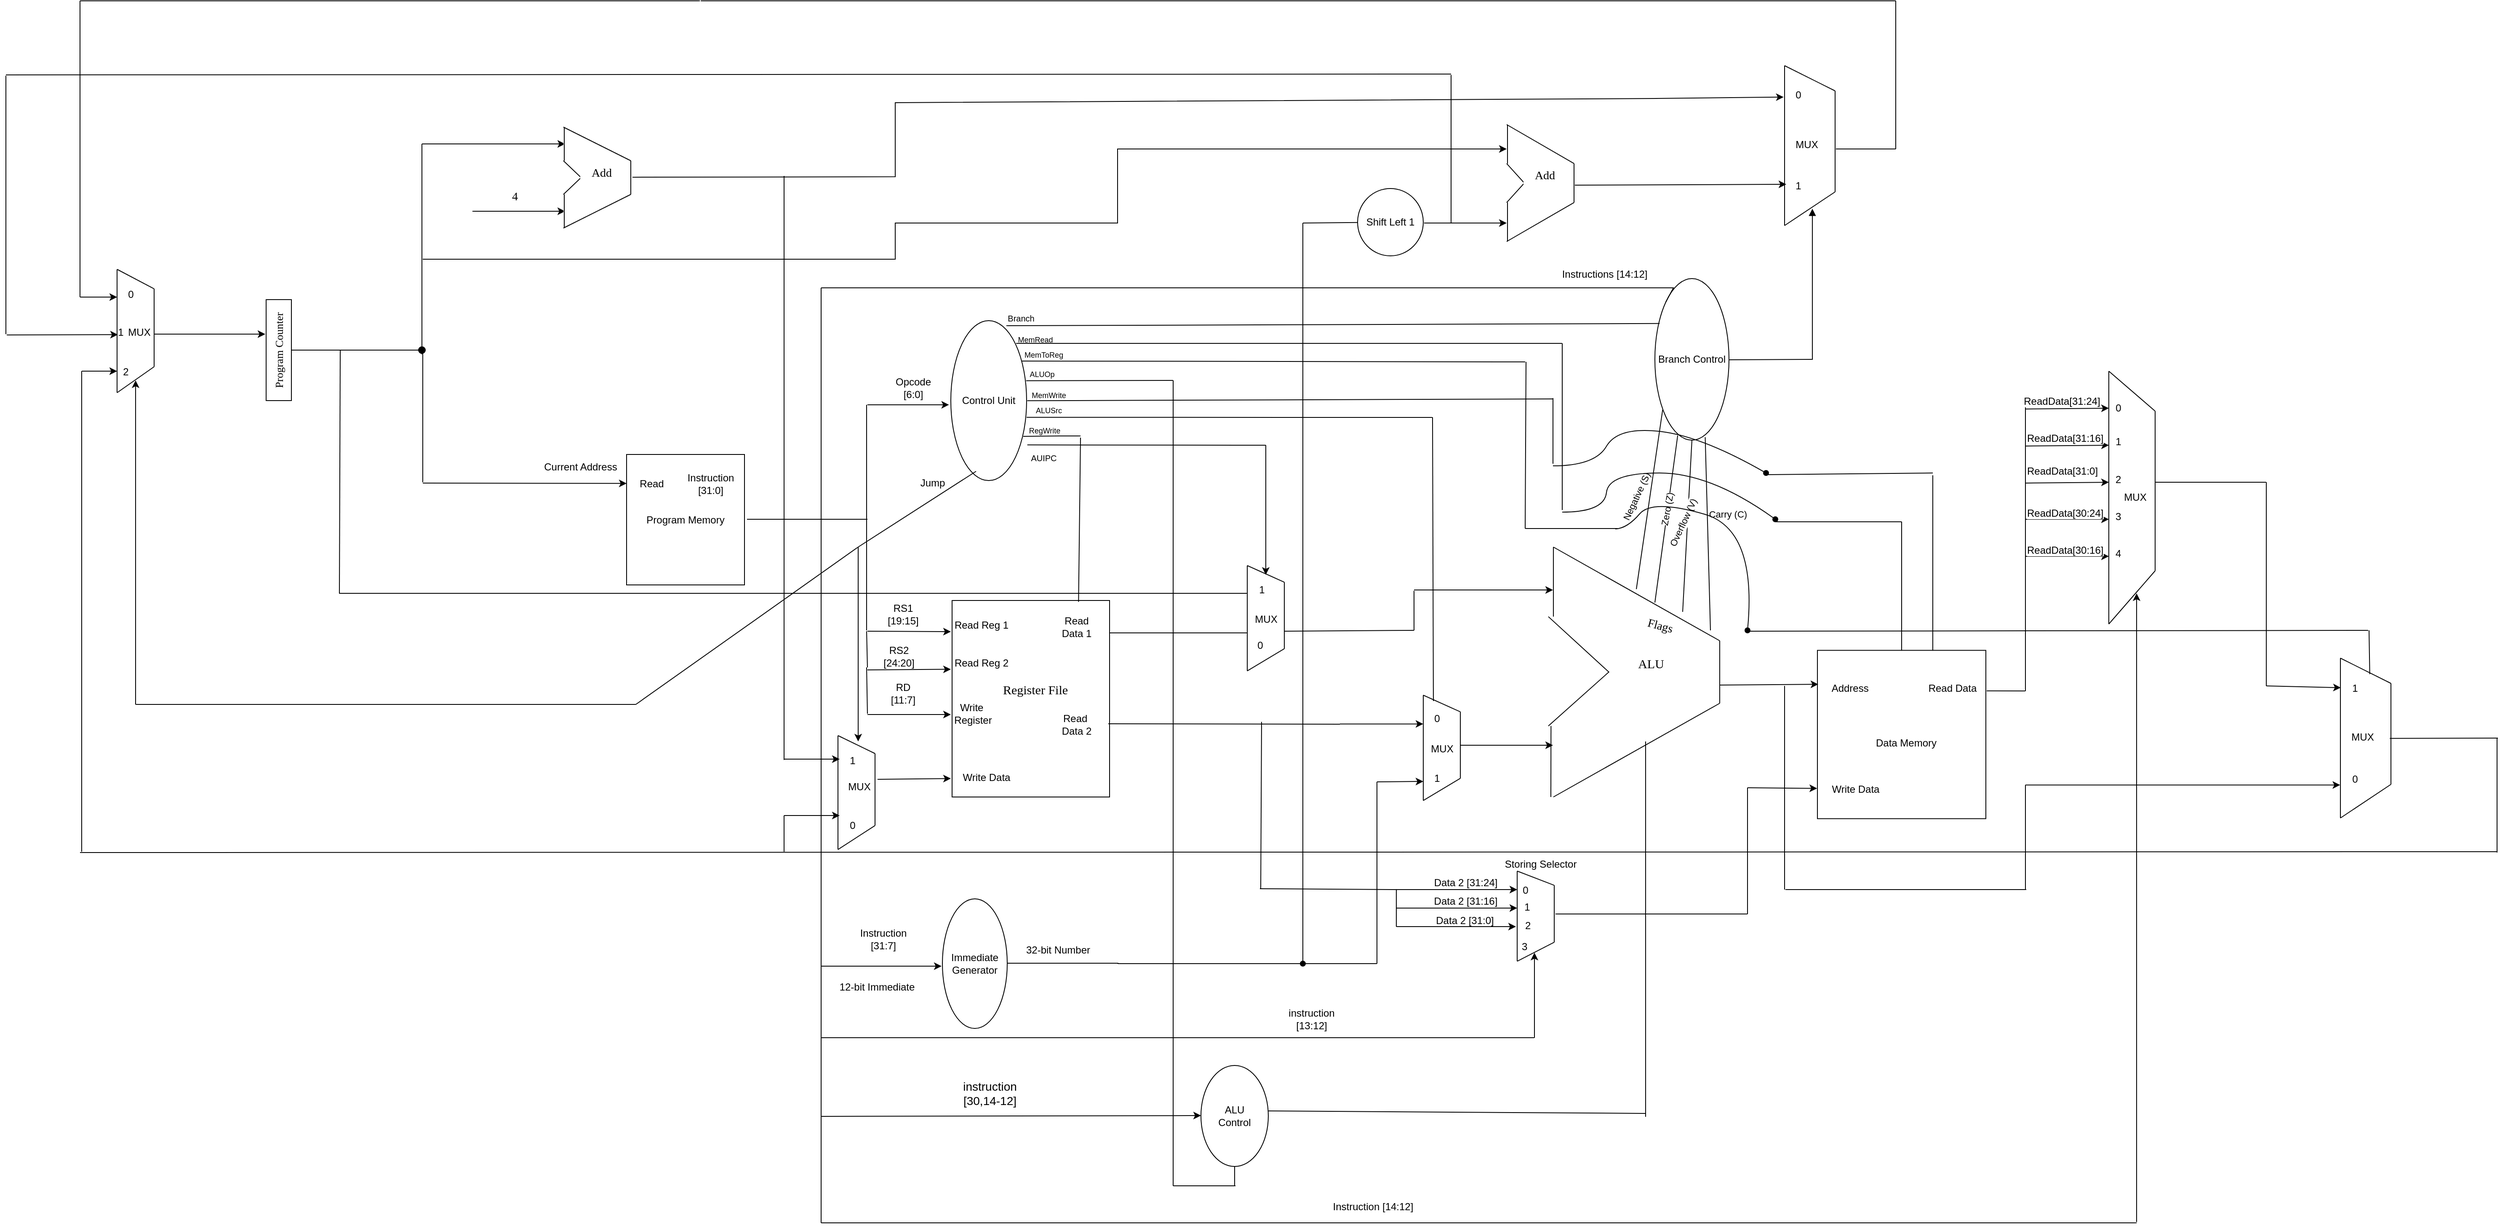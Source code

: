 <mxfile version="24.3.1" type="google">
  <diagram name="Page-1" id="DTzZViuzZHsVRaX9HbfZ">
    <mxGraphModel dx="3800" dy="3191" grid="1" gridSize="11" guides="1" tooltips="1" connect="1" arrows="1" fold="1" page="0" pageScale="1" pageWidth="850" pageHeight="1100" math="0" shadow="0">
      <root>
        <mxCell id="0" />
        <mxCell id="1" parent="0" />
        <mxCell id="gqoHG_a2gChqMeLhUC6X-16" value="&lt;font face=&quot;Georgia&quot; style=&quot;font-size: 13px;&quot;&gt;Program Counter&lt;/font&gt;" style="rounded=0;whiteSpace=wrap;html=1;rotation=-90;" parent="1" vertex="1">
          <mxGeometry x="-308" y="-920" width="120" height="30" as="geometry" />
        </mxCell>
        <mxCell id="gqoHG_a2gChqMeLhUC6X-17" value="" style="endArrow=oval;html=1;rounded=0;endSize=8;targetPerimeterSpacing=1;endFill=1;exitX=0.5;exitY=1;exitDx=0;exitDy=0;" parent="1" source="gqoHG_a2gChqMeLhUC6X-16" edge="1">
          <mxGeometry width="50" height="50" relative="1" as="geometry">
            <mxPoint x="-208" y="-900" as="sourcePoint" />
            <mxPoint x="-78" y="-905" as="targetPoint" />
          </mxGeometry>
        </mxCell>
        <mxCell id="gqoHG_a2gChqMeLhUC6X-19" value="" style="endArrow=none;html=1;rounded=0;" parent="1" edge="1">
          <mxGeometry width="50" height="50" relative="1" as="geometry">
            <mxPoint x="-78" y="-900" as="sourcePoint" />
            <mxPoint x="-78" y="-1150" as="targetPoint" />
          </mxGeometry>
        </mxCell>
        <mxCell id="gqoHG_a2gChqMeLhUC6X-21" value="" style="endArrow=classic;html=1;rounded=0;" parent="1" edge="1">
          <mxGeometry width="50" height="50" relative="1" as="geometry">
            <mxPoint x="-78" y="-1150" as="sourcePoint" />
            <mxPoint x="92" y="-1150" as="targetPoint" />
          </mxGeometry>
        </mxCell>
        <mxCell id="gqoHG_a2gChqMeLhUC6X-22" value="" style="endArrow=classic;html=1;rounded=0;" parent="1" edge="1">
          <mxGeometry width="50" height="50" relative="1" as="geometry">
            <mxPoint x="-18" y="-1070" as="sourcePoint" />
            <mxPoint x="92" y="-1070" as="targetPoint" />
          </mxGeometry>
        </mxCell>
        <mxCell id="gqoHG_a2gChqMeLhUC6X-25" value="&lt;font face=&quot;Comic Sans MS&quot; style=&quot;font-size: 14px;&quot;&gt;4&lt;/font&gt;" style="text;html=1;align=center;verticalAlign=middle;resizable=0;points=[];autosize=1;strokeColor=none;fillColor=none;" parent="1" vertex="1">
          <mxGeometry x="17" y="-1102" width="30" height="30" as="geometry" />
        </mxCell>
        <mxCell id="gqoHG_a2gChqMeLhUC6X-27" value="" style="endArrow=classic;html=1;rounded=0;" parent="1" edge="1">
          <mxGeometry width="50" height="50" relative="1" as="geometry">
            <mxPoint x="-77" y="-747" as="sourcePoint" />
            <mxPoint x="165" y="-746.59" as="targetPoint" />
          </mxGeometry>
        </mxCell>
        <mxCell id="gqoHG_a2gChqMeLhUC6X-28" value="Program Memory" style="rounded=0;whiteSpace=wrap;html=1;" parent="1" vertex="1">
          <mxGeometry x="165" y="-781" width="140" height="155" as="geometry" />
        </mxCell>
        <mxCell id="gqoHG_a2gChqMeLhUC6X-30" value="Current Address" style="text;html=1;align=center;verticalAlign=middle;resizable=0;points=[];autosize=1;strokeColor=none;fillColor=none;" parent="1" vertex="1">
          <mxGeometry x="55" y="-781" width="110" height="30" as="geometry" />
        </mxCell>
        <mxCell id="gqoHG_a2gChqMeLhUC6X-32" value="Read" style="text;html=1;align=center;verticalAlign=middle;whiteSpace=wrap;rounded=0;" parent="1" vertex="1">
          <mxGeometry x="165" y="-761" width="60" height="30" as="geometry" />
        </mxCell>
        <mxCell id="gqoHG_a2gChqMeLhUC6X-33" value="Instruction&lt;div&gt;[31:0]&lt;/div&gt;" style="text;html=1;align=center;verticalAlign=middle;whiteSpace=wrap;rounded=0;" parent="1" vertex="1">
          <mxGeometry x="235" y="-761" width="60" height="30" as="geometry" />
        </mxCell>
        <mxCell id="gqoHG_a2gChqMeLhUC6X-35" value="" style="endArrow=none;html=1;rounded=0;" parent="1" edge="1">
          <mxGeometry width="50" height="50" relative="1" as="geometry">
            <mxPoint x="172" y="-1110.42" as="sourcePoint" />
            <mxPoint x="1389" y="-1204" as="targetPoint" />
            <Array as="points">
              <mxPoint x="484" y="-1111" />
              <mxPoint x="484" y="-1199" />
            </Array>
          </mxGeometry>
        </mxCell>
        <mxCell id="gqoHG_a2gChqMeLhUC6X-37" value="" style="endArrow=none;html=1;rounded=0;" parent="1" edge="1">
          <mxGeometry width="50" height="50" relative="1" as="geometry">
            <mxPoint x="-484" y="-1320" as="sourcePoint" />
            <mxPoint x="252" y="-1320" as="targetPoint" />
          </mxGeometry>
        </mxCell>
        <mxCell id="gqoHG_a2gChqMeLhUC6X-41" value="" style="endArrow=classic;html=1;rounded=0;" parent="1" edge="1">
          <mxGeometry width="50" height="50" relative="1" as="geometry">
            <mxPoint x="-396" y="-924" as="sourcePoint" />
            <mxPoint x="-264" y="-924" as="targetPoint" />
          </mxGeometry>
        </mxCell>
        <mxCell id="ejt875SY381ZMup5Pupy-2" value="" style="endArrow=none;html=1;rounded=0;" parent="1" edge="1">
          <mxGeometry width="50" height="50" relative="1" as="geometry">
            <mxPoint x="308" y="-704" as="sourcePoint" />
            <mxPoint x="451" y="-704" as="targetPoint" />
          </mxGeometry>
        </mxCell>
        <mxCell id="ejt875SY381ZMup5Pupy-3" value="" style="endArrow=none;html=1;rounded=0;" parent="1" edge="1">
          <mxGeometry width="50" height="50" relative="1" as="geometry">
            <mxPoint x="450" y="-700" as="sourcePoint" />
            <mxPoint x="450" y="-840" as="targetPoint" />
          </mxGeometry>
        </mxCell>
        <mxCell id="ejt875SY381ZMup5Pupy-6" value="Opcode&lt;div&gt;[6:0]&lt;/div&gt;" style="text;html=1;align=center;verticalAlign=middle;resizable=0;points=[];autosize=1;strokeColor=none;fillColor=none;" parent="1" vertex="1">
          <mxGeometry x="470" y="-880" width="70" height="40" as="geometry" />
        </mxCell>
        <mxCell id="ejt875SY381ZMup5Pupy-7" value="Control Unit" style="ellipse;whiteSpace=wrap;html=1;direction=south;" parent="1" vertex="1">
          <mxGeometry x="550" y="-940" width="90" height="190" as="geometry" />
        </mxCell>
        <mxCell id="G0RYT3hC8k71CTeyia80-2" value="" style="group;fillColor=#FFFFFF;" parent="1" connectable="0" vertex="1">
          <mxGeometry x="90" y="-1170" width="80" height="120" as="geometry" />
        </mxCell>
        <mxCell id="gqoHG_a2gChqMeLhUC6X-5" value="" style="endArrow=none;html=1;fontFamily=Times New Roman;rounded=0;fillColor=#FFFFFF;" parent="G0RYT3hC8k71CTeyia80-2" edge="1">
          <mxGeometry width="50" height="50" relative="1" as="geometry">
            <mxPoint y="80" as="sourcePoint" />
            <mxPoint y="40" as="targetPoint" />
            <Array as="points">
              <mxPoint x="21" y="60" />
            </Array>
          </mxGeometry>
        </mxCell>
        <mxCell id="gqoHG_a2gChqMeLhUC6X-6" value="" style="endArrow=none;html=1;fontFamily=Times New Roman;fillColor=#FFFFFF;" parent="G0RYT3hC8k71CTeyia80-2" edge="1">
          <mxGeometry width="50" height="50" relative="1" as="geometry">
            <mxPoint x="1" y="40" as="sourcePoint" />
            <mxPoint x="1" as="targetPoint" />
          </mxGeometry>
        </mxCell>
        <mxCell id="gqoHG_a2gChqMeLhUC6X-7" value="" style="endArrow=none;html=1;fontFamily=Times New Roman;fillColor=#FFFFFF;" parent="G0RYT3hC8k71CTeyia80-2" edge="1">
          <mxGeometry width="50" height="50" relative="1" as="geometry">
            <mxPoint x="1" y="120" as="sourcePoint" />
            <mxPoint x="1" y="80" as="targetPoint" />
          </mxGeometry>
        </mxCell>
        <mxCell id="gqoHG_a2gChqMeLhUC6X-12" value="" style="endArrow=none;html=1;fontFamily=Times New Roman;fillColor=#FFFFFF;" parent="G0RYT3hC8k71CTeyia80-2" edge="1">
          <mxGeometry width="50" height="50" relative="1" as="geometry">
            <mxPoint y="120" as="sourcePoint" />
            <mxPoint x="80" y="80" as="targetPoint" />
          </mxGeometry>
        </mxCell>
        <mxCell id="gqoHG_a2gChqMeLhUC6X-13" value="" style="endArrow=none;html=1;fontFamily=Times New Roman;fillColor=#FFFFFF;" parent="G0RYT3hC8k71CTeyia80-2" edge="1">
          <mxGeometry width="50" height="50" relative="1" as="geometry">
            <mxPoint as="sourcePoint" />
            <mxPoint x="80" y="40" as="targetPoint" />
          </mxGeometry>
        </mxCell>
        <mxCell id="gqoHG_a2gChqMeLhUC6X-14" value="" style="endArrow=none;html=1;fontFamily=Times New Roman;fillColor=#FFFFFF;" parent="G0RYT3hC8k71CTeyia80-2" edge="1">
          <mxGeometry width="50" height="50" relative="1" as="geometry">
            <mxPoint x="80" y="40" as="sourcePoint" />
            <mxPoint x="80" y="80" as="targetPoint" />
          </mxGeometry>
        </mxCell>
        <mxCell id="gqoHG_a2gChqMeLhUC6X-15" value="&lt;font face=&quot;Comic Sans MS&quot; style=&quot;font-size: 14px;&quot;&gt;Add&lt;/font&gt;" style="text;html=1;align=center;verticalAlign=middle;resizable=0;points=[];autosize=1;fontFamily=Times New Roman;fillColor=#FFFFFF;" parent="G0RYT3hC8k71CTeyia80-2" vertex="1">
          <mxGeometry x="20" y="40" width="50" height="30" as="geometry" />
        </mxCell>
        <mxCell id="G0RYT3hC8k71CTeyia80-4" value="" style="rounded=0;whiteSpace=wrap;html=1;" parent="1" vertex="1">
          <mxGeometry x="551.5" y="-607.5" width="187" height="233.5" as="geometry" />
        </mxCell>
        <mxCell id="G0RYT3hC8k71CTeyia80-5" value="&lt;font face=&quot;Georgia&quot; style=&quot;font-size: 15px;&quot;&gt;Register File&lt;/font&gt;" style="text;html=1;align=center;verticalAlign=middle;resizable=0;points=[];autosize=1;strokeColor=none;fillColor=none;" parent="1" vertex="1">
          <mxGeometry x="595" y="-519" width="110" height="33" as="geometry" />
        </mxCell>
        <mxCell id="RYsZrcyTCGHKbb6GtCGp-4" value="" style="endArrow=none;html=1;rounded=0;" parent="1" edge="1">
          <mxGeometry width="50" height="50" relative="1" as="geometry">
            <mxPoint x="451" y="-528" as="sourcePoint" />
            <mxPoint x="450" y="-571" as="targetPoint" />
          </mxGeometry>
        </mxCell>
        <mxCell id="RYsZrcyTCGHKbb6GtCGp-6" value="RS1&lt;div&gt;[19:15&lt;span style=&quot;background-color: initial;&quot;&gt;]&lt;/span&gt;&lt;/div&gt;" style="text;html=1;align=center;verticalAlign=middle;resizable=0;points=[];autosize=1;strokeColor=none;fillColor=none;" parent="1" vertex="1">
          <mxGeometry x="460" y="-613" width="66" height="44" as="geometry" />
        </mxCell>
        <mxCell id="RYsZrcyTCGHKbb6GtCGp-7" value="RS2&lt;div&gt;[24:20&lt;span style=&quot;background-color: initial;&quot;&gt;]&lt;/span&gt;&lt;/div&gt;" style="text;html=1;align=center;verticalAlign=middle;resizable=0;points=[];autosize=1;strokeColor=none;fillColor=none;" parent="1" vertex="1">
          <mxGeometry x="455" y="-563" width="66" height="44" as="geometry" />
        </mxCell>
        <mxCell id="RYsZrcyTCGHKbb6GtCGp-2" value="" style="endArrow=none;html=1;rounded=0;" parent="1" edge="1">
          <mxGeometry width="50" height="50" relative="1" as="geometry">
            <mxPoint x="450" y="-572" as="sourcePoint" />
            <mxPoint x="450" y="-700" as="targetPoint" />
          </mxGeometry>
        </mxCell>
        <mxCell id="RYsZrcyTCGHKbb6GtCGp-8" value="" style="endArrow=none;html=1;rounded=0;" parent="1" edge="1">
          <mxGeometry width="50" height="50" relative="1" as="geometry">
            <mxPoint x="451" y="-473" as="sourcePoint" />
            <mxPoint x="450" y="-528" as="targetPoint" />
          </mxGeometry>
        </mxCell>
        <mxCell id="RYsZrcyTCGHKbb6GtCGp-10" value="RD&lt;div&gt;[11:7&lt;span style=&quot;background-color: initial;&quot;&gt;]&lt;/span&gt;&lt;/div&gt;" style="text;html=1;align=center;verticalAlign=middle;resizable=0;points=[];autosize=1;strokeColor=none;fillColor=none;" parent="1" vertex="1">
          <mxGeometry x="465.5" y="-519" width="55" height="44" as="geometry" />
        </mxCell>
        <mxCell id="RYsZrcyTCGHKbb6GtCGp-13" value="Write&amp;nbsp;&lt;div&gt;Register&lt;/div&gt;" style="text;html=1;align=center;verticalAlign=middle;resizable=0;points=[];autosize=1;strokeColor=none;fillColor=none;" parent="1" vertex="1">
          <mxGeometry x="543" y="-495" width="66" height="44" as="geometry" />
        </mxCell>
        <mxCell id="dwyYgOq3Ny-jiABAtQZK-2" value="Read Reg 1" style="text;html=1;align=center;verticalAlign=middle;whiteSpace=wrap;rounded=0;" parent="1" vertex="1">
          <mxGeometry x="550" y="-593" width="73" height="30" as="geometry" />
        </mxCell>
        <mxCell id="dwyYgOq3Ny-jiABAtQZK-3" value="Read Reg 2" style="text;html=1;align=center;verticalAlign=middle;whiteSpace=wrap;rounded=0;" parent="1" vertex="1">
          <mxGeometry x="550" y="-548.25" width="73" height="30" as="geometry" />
        </mxCell>
        <mxCell id="dwyYgOq3Ny-jiABAtQZK-4" value="Write Data" style="text;html=1;align=center;verticalAlign=middle;whiteSpace=wrap;rounded=0;" parent="1" vertex="1">
          <mxGeometry x="556" y="-412" width="73" height="30" as="geometry" />
        </mxCell>
        <mxCell id="kcl-ezQZBKhPxQMdCzjh-1" value="" style="whiteSpace=wrap;html=1;aspect=fixed;" parent="1" vertex="1">
          <mxGeometry x="1579" y="-548.25" width="200" height="200" as="geometry" />
        </mxCell>
        <mxCell id="kcl-ezQZBKhPxQMdCzjh-2" value="Address&amp;nbsp;" style="text;html=1;align=center;verticalAlign=middle;resizable=0;points=[];autosize=1;strokeColor=none;fillColor=none;" parent="1" vertex="1">
          <mxGeometry x="1584" y="-518.25" width="70" height="30" as="geometry" />
        </mxCell>
        <mxCell id="kcl-ezQZBKhPxQMdCzjh-3" value="Write Data" style="text;html=1;align=center;verticalAlign=middle;resizable=0;points=[];autosize=1;strokeColor=none;fillColor=none;" parent="1" vertex="1">
          <mxGeometry x="1584" y="-398.25" width="80" height="30" as="geometry" />
        </mxCell>
        <mxCell id="kcl-ezQZBKhPxQMdCzjh-4" value="Read Data" style="text;html=1;align=center;verticalAlign=middle;resizable=0;points=[];autosize=1;strokeColor=none;fillColor=none;" parent="1" vertex="1">
          <mxGeometry x="1699" y="-518.25" width="80" height="30" as="geometry" />
        </mxCell>
        <mxCell id="kcl-ezQZBKhPxQMdCzjh-5" value="Data Memory" style="text;html=1;align=center;verticalAlign=middle;resizable=0;points=[];autosize=1;strokeColor=none;fillColor=none;" parent="1" vertex="1">
          <mxGeometry x="1634" y="-453.25" width="100" height="30" as="geometry" />
        </mxCell>
        <mxCell id="kcl-ezQZBKhPxQMdCzjh-6" value="" style="endArrow=classic;html=1;rounded=0;entryX=-0.057;entryY=0.345;entryDx=0;entryDy=0;entryPerimeter=0;" parent="1" target="kcl-ezQZBKhPxQMdCzjh-2" edge="1">
          <mxGeometry width="50" height="50" relative="1" as="geometry">
            <mxPoint x="1463" y="-507" as="sourcePoint" />
            <mxPoint x="1535" y="-557.5" as="targetPoint" />
          </mxGeometry>
        </mxCell>
        <mxCell id="kcl-ezQZBKhPxQMdCzjh-7" value="" style="endArrow=none;html=1;rounded=0;" parent="1" edge="1">
          <mxGeometry width="50" height="50" relative="1" as="geometry">
            <mxPoint x="1540" y="-264" as="sourcePoint" />
            <mxPoint x="1540" y="-506" as="targetPoint" />
          </mxGeometry>
        </mxCell>
        <mxCell id="kcl-ezQZBKhPxQMdCzjh-8" value="" style="endArrow=none;html=1;rounded=0;exitX=1.013;exitY=0.605;exitDx=0;exitDy=0;exitPerimeter=0;endFill=0;" parent="1" source="kcl-ezQZBKhPxQMdCzjh-4" edge="1">
          <mxGeometry width="50" height="50" relative="1" as="geometry">
            <mxPoint x="1551" y="-437.25" as="sourcePoint" />
            <mxPoint x="1826" y="-500" as="targetPoint" />
          </mxGeometry>
        </mxCell>
        <mxCell id="kcl-ezQZBKhPxQMdCzjh-15" value="" style="group" parent="1" connectable="0" vertex="1">
          <mxGeometry x="1111" y="-495" width="44" height="128.5" as="geometry" />
        </mxCell>
        <mxCell id="kcl-ezQZBKhPxQMdCzjh-16" value="" style="endArrow=none;html=1;rounded=0;" parent="kcl-ezQZBKhPxQMdCzjh-15" edge="1">
          <mxGeometry width="50" height="50" relative="1" as="geometry">
            <mxPoint x="44" y="98.846" as="sourcePoint" />
            <mxPoint x="44" y="19.769" as="targetPoint" />
            <Array as="points" />
          </mxGeometry>
        </mxCell>
        <mxCell id="kcl-ezQZBKhPxQMdCzjh-17" value="" style="endArrow=none;html=1;rounded=0;" parent="kcl-ezQZBKhPxQMdCzjh-15" edge="1">
          <mxGeometry width="50" height="50" relative="1" as="geometry">
            <mxPoint y="125.205" as="sourcePoint" />
            <mxPoint as="targetPoint" />
          </mxGeometry>
        </mxCell>
        <mxCell id="kcl-ezQZBKhPxQMdCzjh-18" value="" style="endArrow=none;html=1;rounded=0;" parent="kcl-ezQZBKhPxQMdCzjh-15" edge="1">
          <mxGeometry width="50" height="50" relative="1" as="geometry">
            <mxPoint x="44" y="19.769" as="sourcePoint" />
            <mxPoint as="targetPoint" />
          </mxGeometry>
        </mxCell>
        <mxCell id="kcl-ezQZBKhPxQMdCzjh-19" value="" style="endArrow=none;html=1;rounded=0;" parent="kcl-ezQZBKhPxQMdCzjh-15" edge="1">
          <mxGeometry width="50" height="50" relative="1" as="geometry">
            <mxPoint y="125.205" as="sourcePoint" />
            <mxPoint x="44" y="98.846" as="targetPoint" />
          </mxGeometry>
        </mxCell>
        <mxCell id="kcl-ezQZBKhPxQMdCzjh-20" value="MUX" style="text;html=1;align=center;verticalAlign=middle;resizable=0;points=[];autosize=1;strokeColor=none;fillColor=none;" parent="kcl-ezQZBKhPxQMdCzjh-15" vertex="1">
          <mxGeometry x="-3.001" y="49.253" width="50" height="30" as="geometry" />
        </mxCell>
        <mxCell id="kcl-ezQZBKhPxQMdCzjh-21" value="0" style="text;html=1;align=center;verticalAlign=middle;resizable=0;points=[];autosize=1;strokeColor=none;fillColor=none;" parent="kcl-ezQZBKhPxQMdCzjh-15" vertex="1">
          <mxGeometry x="1.049" y="13.179" width="30" height="30" as="geometry" />
        </mxCell>
        <mxCell id="kcl-ezQZBKhPxQMdCzjh-22" value="1" style="text;html=1;align=center;verticalAlign=middle;resizable=0;points=[];autosize=1;strokeColor=none;fillColor=none;" parent="kcl-ezQZBKhPxQMdCzjh-15" vertex="1">
          <mxGeometry x="1.049" y="84.349" width="30" height="30" as="geometry" />
        </mxCell>
        <mxCell id="kcl-ezQZBKhPxQMdCzjh-23" value="" style="endArrow=classic;html=1;rounded=0;entryX=-0.022;entryY=0.719;entryDx=0;entryDy=0;entryPerimeter=0;" parent="1" target="kcl-ezQZBKhPxQMdCzjh-32" edge="1">
          <mxGeometry width="50" height="50" relative="1" as="geometry">
            <mxPoint x="1826" y="-388.25" as="sourcePoint" />
            <mxPoint x="1524" y="-421.25" as="targetPoint" />
          </mxGeometry>
        </mxCell>
        <mxCell id="kcl-ezQZBKhPxQMdCzjh-24" value="" style="endArrow=none;html=1;rounded=0;" parent="1" edge="1">
          <mxGeometry width="50" height="50" relative="1" as="geometry">
            <mxPoint x="1826" y="-264" as="sourcePoint" />
            <mxPoint x="1826" y="-388.25" as="targetPoint" />
          </mxGeometry>
        </mxCell>
        <mxCell id="kcl-ezQZBKhPxQMdCzjh-25" value="" style="group" parent="1" connectable="0" vertex="1">
          <mxGeometry x="2200" y="-539" width="60" height="190" as="geometry" />
        </mxCell>
        <mxCell id="kcl-ezQZBKhPxQMdCzjh-26" value="" style="endArrow=none;html=1;rounded=0;" parent="kcl-ezQZBKhPxQMdCzjh-25" edge="1">
          <mxGeometry width="50" height="50" relative="1" as="geometry">
            <mxPoint x="60" y="150" as="sourcePoint" />
            <mxPoint x="60" y="30" as="targetPoint" />
            <Array as="points" />
          </mxGeometry>
        </mxCell>
        <mxCell id="kcl-ezQZBKhPxQMdCzjh-27" value="" style="endArrow=none;html=1;rounded=0;" parent="kcl-ezQZBKhPxQMdCzjh-25" edge="1">
          <mxGeometry width="50" height="50" relative="1" as="geometry">
            <mxPoint y="190" as="sourcePoint" />
            <mxPoint as="targetPoint" />
          </mxGeometry>
        </mxCell>
        <mxCell id="kcl-ezQZBKhPxQMdCzjh-28" value="" style="endArrow=none;html=1;rounded=0;" parent="kcl-ezQZBKhPxQMdCzjh-25" edge="1">
          <mxGeometry width="50" height="50" relative="1" as="geometry">
            <mxPoint x="60" y="30" as="sourcePoint" />
            <mxPoint as="targetPoint" />
          </mxGeometry>
        </mxCell>
        <mxCell id="kcl-ezQZBKhPxQMdCzjh-29" value="" style="endArrow=none;html=1;rounded=0;" parent="kcl-ezQZBKhPxQMdCzjh-25" edge="1">
          <mxGeometry width="50" height="50" relative="1" as="geometry">
            <mxPoint y="190" as="sourcePoint" />
            <mxPoint x="60" y="150" as="targetPoint" />
          </mxGeometry>
        </mxCell>
        <mxCell id="kcl-ezQZBKhPxQMdCzjh-30" value="MUX" style="text;html=1;align=center;verticalAlign=middle;resizable=0;points=[];autosize=1;strokeColor=none;fillColor=none;" parent="kcl-ezQZBKhPxQMdCzjh-25" vertex="1">
          <mxGeometry x="1.43" y="78.77" width="50" height="30" as="geometry" />
        </mxCell>
        <mxCell id="kcl-ezQZBKhPxQMdCzjh-31" value="1" style="text;html=1;align=center;verticalAlign=middle;resizable=0;points=[];autosize=1;strokeColor=none;fillColor=none;" parent="kcl-ezQZBKhPxQMdCzjh-25" vertex="1">
          <mxGeometry x="0.43" y="19" width="33" height="33" as="geometry" />
        </mxCell>
        <mxCell id="kcl-ezQZBKhPxQMdCzjh-32" value="0" style="text;html=1;align=center;verticalAlign=middle;resizable=0;points=[];autosize=1;strokeColor=none;fillColor=none;" parent="kcl-ezQZBKhPxQMdCzjh-25" vertex="1">
          <mxGeometry x="0.43" y="127" width="33" height="33" as="geometry" />
        </mxCell>
        <mxCell id="kcl-ezQZBKhPxQMdCzjh-33" value="" style="endArrow=none;html=1;rounded=0;" parent="1" edge="1">
          <mxGeometry width="50" height="50" relative="1" as="geometry">
            <mxPoint x="1827" y="-264" as="sourcePoint" />
            <mxPoint x="1541" y="-264" as="targetPoint" />
          </mxGeometry>
        </mxCell>
        <mxCell id="kcl-ezQZBKhPxQMdCzjh-35" value="" style="endArrow=classic;html=1;rounded=0;" parent="1" edge="1">
          <mxGeometry width="50" height="50" relative="1" as="geometry">
            <mxPoint x="1155" y="-435.5" as="sourcePoint" />
            <mxPoint x="1265" y="-435.5" as="targetPoint" />
          </mxGeometry>
        </mxCell>
        <mxCell id="kcl-ezQZBKhPxQMdCzjh-36" value="" style="endArrow=classic;html=1;rounded=0;" parent="1" edge="1">
          <mxGeometry width="50" height="50" relative="1" as="geometry">
            <mxPoint x="1056" y="-392" as="sourcePoint" />
            <mxPoint x="1111" y="-392.5" as="targetPoint" />
          </mxGeometry>
        </mxCell>
        <mxCell id="kcl-ezQZBKhPxQMdCzjh-37" value="" style="endArrow=classic;html=1;rounded=0;" parent="1" edge="1">
          <mxGeometry width="50" height="50" relative="1" as="geometry">
            <mxPoint x="1100" y="-620.04" as="sourcePoint" />
            <mxPoint x="1265" y="-620" as="targetPoint" />
          </mxGeometry>
        </mxCell>
        <mxCell id="kcl-ezQZBKhPxQMdCzjh-38" value="" style="endArrow=classic;html=1;rounded=0;" parent="1" edge="1">
          <mxGeometry width="50" height="50" relative="1" as="geometry">
            <mxPoint x="1012" y="-460.81" as="sourcePoint" />
            <mxPoint x="1111" y="-460.81" as="targetPoint" />
          </mxGeometry>
        </mxCell>
        <mxCell id="kcl-ezQZBKhPxQMdCzjh-39" value="" style="endArrow=classic;html=1;rounded=0;entryX=0;entryY=0.75;entryDx=0;entryDy=0;" parent="1" target="dwyYgOq3Ny-jiABAtQZK-2" edge="1">
          <mxGeometry width="50" height="50" relative="1" as="geometry">
            <mxPoint x="451" y="-571" as="sourcePoint" />
            <mxPoint x="539" y="-572" as="targetPoint" />
          </mxGeometry>
        </mxCell>
        <mxCell id="kcl-ezQZBKhPxQMdCzjh-40" value="" style="endArrow=classic;html=1;rounded=0;entryX=0;entryY=0.75;entryDx=0;entryDy=0;" parent="1" target="dwyYgOq3Ny-jiABAtQZK-3" edge="1">
          <mxGeometry width="50" height="50" relative="1" as="geometry">
            <mxPoint x="451" y="-525" as="sourcePoint" />
            <mxPoint x="539" y="-525" as="targetPoint" />
          </mxGeometry>
        </mxCell>
        <mxCell id="kcl-ezQZBKhPxQMdCzjh-41" value="" style="endArrow=classic;html=1;rounded=0;entryX=0.106;entryY=0.523;entryDx=0;entryDy=0;entryPerimeter=0;" parent="1" target="RYsZrcyTCGHKbb6GtCGp-13" edge="1">
          <mxGeometry width="50" height="50" relative="1" as="geometry">
            <mxPoint x="451" y="-472" as="sourcePoint" />
            <mxPoint x="539" y="-472" as="targetPoint" />
          </mxGeometry>
        </mxCell>
        <mxCell id="kcl-ezQZBKhPxQMdCzjh-43" value="" style="endArrow=classic;html=1;rounded=0;entryX=0.526;entryY=1.024;entryDx=0;entryDy=0;entryPerimeter=0;" parent="1" target="ejt875SY381ZMup5Pupy-7" edge="1">
          <mxGeometry width="50" height="50" relative="1" as="geometry">
            <mxPoint x="451" y="-840" as="sourcePoint" />
            <mxPoint x="501" y="-890" as="targetPoint" />
          </mxGeometry>
        </mxCell>
        <mxCell id="wCUT4bS4YKzzBo4LA9dT-1" value="Read&lt;div&gt;Data&amp;nbsp;&lt;span style=&quot;background-color: initial;&quot;&gt;1&lt;/span&gt;&lt;/div&gt;" style="text;html=1;align=center;verticalAlign=middle;resizable=0;points=[];autosize=1;strokeColor=none;fillColor=none;" parent="1" vertex="1">
          <mxGeometry x="671" y="-597.75" width="55" height="44" as="geometry" />
        </mxCell>
        <mxCell id="wCUT4bS4YKzzBo4LA9dT-2" value="Read&amp;nbsp;&lt;div&gt;Data 2&lt;/div&gt;" style="text;html=1;align=center;verticalAlign=middle;resizable=0;points=[];autosize=1;strokeColor=none;fillColor=none;" parent="1" vertex="1">
          <mxGeometry x="671" y="-482.25" width="55" height="44" as="geometry" />
        </mxCell>
        <mxCell id="iNLY0aP2yzxrSjG1PX0n-1" value="Immediate&lt;div&gt;&lt;span style=&quot;background-color: initial;&quot;&gt;Generator&lt;/span&gt;&lt;/div&gt;" style="ellipse;whiteSpace=wrap;html=1;" parent="1" vertex="1">
          <mxGeometry x="540" y="-253" width="77" height="154" as="geometry" />
        </mxCell>
        <mxCell id="wCUT4bS4YKzzBo4LA9dT-7" value="" style="endArrow=none;html=1;rounded=0;" parent="1" edge="1">
          <mxGeometry width="50" height="50" relative="1" as="geometry">
            <mxPoint x="737" y="-461" as="sourcePoint" />
            <mxPoint x="1012" y="-460.55" as="targetPoint" />
          </mxGeometry>
        </mxCell>
        <mxCell id="iNLY0aP2yzxrSjG1PX0n-2" value="" style="endArrow=none;html=1;rounded=0;" parent="1" edge="1">
          <mxGeometry width="50" height="50" relative="1" as="geometry">
            <mxPoint x="396" y="-176" as="sourcePoint" />
            <mxPoint x="396" y="-704" as="targetPoint" />
          </mxGeometry>
        </mxCell>
        <mxCell id="iNLY0aP2yzxrSjG1PX0n-3" value="" style="endArrow=classic;html=1;rounded=0;" parent="1" edge="1">
          <mxGeometry width="50" height="50" relative="1" as="geometry">
            <mxPoint x="396" y="-173" as="sourcePoint" />
            <mxPoint x="539" y="-173" as="targetPoint" />
          </mxGeometry>
        </mxCell>
        <mxCell id="iNLY0aP2yzxrSjG1PX0n-4" value="Instruction&lt;div&gt;[31:7&lt;span style=&quot;background-color: initial;&quot;&gt;]&lt;/span&gt;&lt;/div&gt;" style="text;html=1;align=center;verticalAlign=middle;whiteSpace=wrap;rounded=0;" parent="1" vertex="1">
          <mxGeometry x="440" y="-220" width="60" height="30" as="geometry" />
        </mxCell>
        <mxCell id="iNLY0aP2yzxrSjG1PX0n-5" value="12-bit Immediate" style="text;html=1;align=center;verticalAlign=middle;resizable=0;points=[];autosize=1;strokeColor=none;fillColor=none;" parent="1" vertex="1">
          <mxGeometry x="407" y="-165" width="110" height="33" as="geometry" />
        </mxCell>
        <mxCell id="iNLY0aP2yzxrSjG1PX0n-6" value="" style="endArrow=none;html=1;rounded=0;endFill=0;" parent="1" edge="1">
          <mxGeometry width="50" height="50" relative="1" as="geometry">
            <mxPoint x="617" y="-176.5" as="sourcePoint" />
            <mxPoint x="749" y="-176.5" as="targetPoint" />
          </mxGeometry>
        </mxCell>
        <mxCell id="iNLY0aP2yzxrSjG1PX0n-9" value="32-bit Number" style="text;html=1;align=center;verticalAlign=middle;resizable=0;points=[];autosize=1;strokeColor=none;fillColor=none;" parent="1" vertex="1">
          <mxGeometry x="627" y="-209" width="99" height="33" as="geometry" />
        </mxCell>
        <mxCell id="iNLY0aP2yzxrSjG1PX0n-10" value="" style="endArrow=none;html=1;rounded=0;" parent="1" edge="1">
          <mxGeometry width="50" height="50" relative="1" as="geometry">
            <mxPoint x="748" y="-176" as="sourcePoint" />
            <mxPoint x="1012" y="-176" as="targetPoint" />
          </mxGeometry>
        </mxCell>
        <mxCell id="iNLY0aP2yzxrSjG1PX0n-11" value="" style="endArrow=none;html=1;rounded=0;" parent="1" edge="1">
          <mxGeometry width="50" height="50" relative="1" as="geometry">
            <mxPoint x="1012" y="-176" as="sourcePoint" />
            <mxPoint x="1056" y="-176" as="targetPoint" />
          </mxGeometry>
        </mxCell>
        <mxCell id="EVhoLIgqj2w3i7ilD-tr-2" value="Branch Control" style="ellipse;whiteSpace=wrap;html=1;" parent="1" vertex="1">
          <mxGeometry x="1386" y="-990" width="88" height="192" as="geometry" />
        </mxCell>
        <mxCell id="EVhoLIgqj2w3i7ilD-tr-3" value="" style="group" parent="1" vertex="1" connectable="0">
          <mxGeometry x="1259.5" y="-671" width="203.5" height="297" as="geometry" />
        </mxCell>
        <mxCell id="kcl-ezQZBKhPxQMdCzjh-9" value="" style="endArrow=none;html=1;fontFamily=Times New Roman;rounded=0;fillColor=#FFFFFF;" parent="EVhoLIgqj2w3i7ilD-tr-3" edge="1">
          <mxGeometry width="50" height="50" relative="1" as="geometry">
            <mxPoint y="212.625" as="sourcePoint" />
            <mxPoint y="82.688" as="targetPoint" />
            <Array as="points">
              <mxPoint x="71.824" y="148.5" />
            </Array>
          </mxGeometry>
        </mxCell>
        <mxCell id="kcl-ezQZBKhPxQMdCzjh-10" value="" style="endArrow=none;html=1;fontFamily=Times New Roman;fillColor=#FFFFFF;" parent="EVhoLIgqj2w3i7ilD-tr-3" edge="1">
          <mxGeometry width="50" height="50" relative="1" as="geometry">
            <mxPoint x="5.985" y="82.688" as="sourcePoint" />
            <mxPoint x="5.985" as="targetPoint" />
          </mxGeometry>
        </mxCell>
        <mxCell id="kcl-ezQZBKhPxQMdCzjh-11" value="" style="endArrow=none;html=1;fontFamily=Times New Roman;fillColor=#FFFFFF;" parent="EVhoLIgqj2w3i7ilD-tr-3" edge="1">
          <mxGeometry width="50" height="50" relative="1" as="geometry">
            <mxPoint x="2.993" y="297" as="sourcePoint" />
            <mxPoint x="3.161" y="212.625" as="targetPoint" />
          </mxGeometry>
        </mxCell>
        <mxCell id="kcl-ezQZBKhPxQMdCzjh-12" value="" style="endArrow=none;html=1;fontFamily=Times New Roman;fillColor=#FFFFFF;" parent="EVhoLIgqj2w3i7ilD-tr-3" edge="1">
          <mxGeometry width="50" height="50" relative="1" as="geometry">
            <mxPoint x="5.985" y="297" as="sourcePoint" />
            <mxPoint x="203.5" y="185.625" as="targetPoint" />
          </mxGeometry>
        </mxCell>
        <mxCell id="kcl-ezQZBKhPxQMdCzjh-13" value="" style="endArrow=none;html=1;fontFamily=Times New Roman;fillColor=#FFFFFF;" parent="EVhoLIgqj2w3i7ilD-tr-3" edge="1">
          <mxGeometry width="50" height="50" relative="1" as="geometry">
            <mxPoint x="5.985" as="sourcePoint" />
            <mxPoint x="203.5" y="111.375" as="targetPoint" />
          </mxGeometry>
        </mxCell>
        <mxCell id="kcl-ezQZBKhPxQMdCzjh-14" value="" style="endArrow=none;html=1;fontFamily=Times New Roman;fillColor=#FFFFFF;" parent="EVhoLIgqj2w3i7ilD-tr-3" edge="1">
          <mxGeometry width="50" height="50" relative="1" as="geometry">
            <mxPoint x="203.5" y="111.375" as="sourcePoint" />
            <mxPoint x="203.5" y="185.625" as="targetPoint" />
          </mxGeometry>
        </mxCell>
        <mxCell id="kcl-ezQZBKhPxQMdCzjh-34" value="&lt;font face=&quot;Georgia&quot; style=&quot;font-size: 15px;&quot;&gt;ALU&lt;/font&gt;" style="text;html=1;align=center;verticalAlign=middle;resizable=0;points=[];autosize=1;strokeColor=none;fillColor=none;" parent="EVhoLIgqj2w3i7ilD-tr-3" vertex="1">
          <mxGeometry x="93.5" y="121" width="55" height="33" as="geometry" />
        </mxCell>
        <mxCell id="EVhoLIgqj2w3i7ilD-tr-17" value="" style="endArrow=none;html=1;rounded=0;entryX=0.105;entryY=0.812;entryDx=0;entryDy=0;entryPerimeter=0;" parent="EVhoLIgqj2w3i7ilD-tr-3" target="EVhoLIgqj2w3i7ilD-tr-2" edge="1">
          <mxGeometry width="50" height="50" relative="1" as="geometry">
            <mxPoint x="104.5" y="50" as="sourcePoint" />
            <mxPoint x="154.5" as="targetPoint" />
          </mxGeometry>
        </mxCell>
        <mxCell id="EVhoLIgqj2w3i7ilD-tr-26" value="Negative (S)" style="edgeLabel;html=1;align=center;verticalAlign=middle;resizable=0;points=[];rotation=-65;" parent="EVhoLIgqj2w3i7ilD-tr-17" connectable="0" vertex="1">
          <mxGeometry x="0.01" y="1" relative="1" as="geometry">
            <mxPoint x="-15" y="-2" as="offset" />
          </mxGeometry>
        </mxCell>
        <mxCell id="EVhoLIgqj2w3i7ilD-tr-18" value="" style="endArrow=none;html=1;rounded=0;entryX=0.308;entryY=0.971;entryDx=0;entryDy=0;entryPerimeter=0;" parent="EVhoLIgqj2w3i7ilD-tr-3" target="EVhoLIgqj2w3i7ilD-tr-2" edge="1">
          <mxGeometry width="50" height="50" relative="1" as="geometry">
            <mxPoint x="126.5" y="66" as="sourcePoint" />
            <mxPoint x="165.5" y="11" as="targetPoint" />
          </mxGeometry>
        </mxCell>
        <mxCell id="EVhoLIgqj2w3i7ilD-tr-25" value="Zero (Z)" style="edgeLabel;html=1;align=center;verticalAlign=middle;resizable=0;points=[];rotation=-80;" parent="EVhoLIgqj2w3i7ilD-tr-18" connectable="0" vertex="1">
          <mxGeometry x="0.119" y="1" relative="1" as="geometry">
            <mxPoint as="offset" />
          </mxGeometry>
        </mxCell>
        <mxCell id="EVhoLIgqj2w3i7ilD-tr-19" value="" style="endArrow=none;html=1;rounded=0;entryX=0.5;entryY=1;entryDx=0;entryDy=0;" parent="EVhoLIgqj2w3i7ilD-tr-3" target="EVhoLIgqj2w3i7ilD-tr-2" edge="1">
          <mxGeometry width="50" height="50" relative="1" as="geometry">
            <mxPoint x="159.5" y="77" as="sourcePoint" />
            <mxPoint x="176.5" y="22" as="targetPoint" />
          </mxGeometry>
        </mxCell>
        <mxCell id="EVhoLIgqj2w3i7ilD-tr-23" value="Overflow (V)" style="edgeLabel;html=1;align=center;verticalAlign=middle;resizable=0;points=[];rotation=-65;" parent="EVhoLIgqj2w3i7ilD-tr-19" connectable="0" vertex="1">
          <mxGeometry x="0.466" y="-1" relative="1" as="geometry">
            <mxPoint x="-9" y="43" as="offset" />
          </mxGeometry>
        </mxCell>
        <mxCell id="EVhoLIgqj2w3i7ilD-tr-20" value="" style="endArrow=none;html=1;rounded=0;entryX=0.679;entryY=0.982;entryDx=0;entryDy=0;entryPerimeter=0;" parent="EVhoLIgqj2w3i7ilD-tr-3" target="EVhoLIgqj2w3i7ilD-tr-2" edge="1">
          <mxGeometry width="50" height="50" relative="1" as="geometry">
            <mxPoint x="192.5" y="99" as="sourcePoint" />
            <mxPoint x="198.5" y="22" as="targetPoint" />
          </mxGeometry>
        </mxCell>
        <mxCell id="EVhoLIgqj2w3i7ilD-tr-21" value="Carry (C)&amp;nbsp;" style="edgeLabel;html=1;align=center;verticalAlign=middle;resizable=0;points=[];rotation=0;" parent="EVhoLIgqj2w3i7ilD-tr-20" vertex="1" connectable="0">
          <mxGeometry x="0.312" relative="1" as="geometry">
            <mxPoint x="26" y="12" as="offset" />
          </mxGeometry>
        </mxCell>
        <mxCell id="EVhoLIgqj2w3i7ilD-tr-24" value="&lt;font style=&quot;font-size: 14px;&quot; face=&quot;Georgia&quot;&gt;Flags&lt;/font&gt;" style="text;html=1;align=center;verticalAlign=middle;resizable=0;points=[];autosize=1;strokeColor=none;fillColor=none;rotation=15;" parent="EVhoLIgqj2w3i7ilD-tr-3" vertex="1">
          <mxGeometry x="104.5" y="77" width="55" height="33" as="geometry" />
        </mxCell>
        <mxCell id="qjClVq-weqh-MPhFY3eB-4" value="" style="curved=1;endArrow=oval;html=1;rounded=0;endFill=1;" parent="EVhoLIgqj2w3i7ilD-tr-3" edge="1">
          <mxGeometry width="50" height="50" relative="1" as="geometry">
            <mxPoint x="16.5" y="-41.5" as="sourcePoint" />
            <mxPoint x="269.5" y="-33" as="targetPoint" />
            <Array as="points">
              <mxPoint x="66.5" y="-41.5" />
              <mxPoint x="71.5" y="-88" />
              <mxPoint x="192.5" y="-88" />
            </Array>
          </mxGeometry>
        </mxCell>
        <mxCell id="EVhoLIgqj2w3i7ilD-tr-4" value="" style="endArrow=none;html=1;rounded=0;" parent="1" edge="1">
          <mxGeometry width="50" height="50" relative="1" as="geometry">
            <mxPoint x="1100" y="-572" as="sourcePoint" />
            <mxPoint x="1100" y="-619" as="targetPoint" />
          </mxGeometry>
        </mxCell>
        <mxCell id="EVhoLIgqj2w3i7ilD-tr-8" value="" style="endArrow=none;html=1;rounded=0;entryX=0.064;entryY=0.278;entryDx=0;entryDy=0;entryPerimeter=0;" parent="1" target="EVhoLIgqj2w3i7ilD-tr-2" edge="1">
          <mxGeometry width="50" height="50" relative="1" as="geometry">
            <mxPoint x="616" y="-934" as="sourcePoint" />
            <mxPoint x="869" y="-935" as="targetPoint" />
          </mxGeometry>
        </mxCell>
        <mxCell id="EVhoLIgqj2w3i7ilD-tr-10" value="&lt;font style=&quot;font-size: 10px;&quot;&gt;Branch&lt;/font&gt;" style="text;html=1;align=center;verticalAlign=middle;resizable=0;points=[];autosize=1;strokeColor=none;fillColor=none;" parent="1" vertex="1">
          <mxGeometry x="605" y="-960" width="55" height="33" as="geometry" />
        </mxCell>
        <mxCell id="EVhoLIgqj2w3i7ilD-tr-11" value="" style="endArrow=none;html=1;rounded=0;" parent="1" edge="1">
          <mxGeometry width="50" height="50" relative="1" as="geometry">
            <mxPoint x="396" y="-700" as="sourcePoint" />
            <mxPoint x="396" y="-979" as="targetPoint" />
          </mxGeometry>
        </mxCell>
        <mxCell id="EVhoLIgqj2w3i7ilD-tr-12" value="" style="endArrow=none;html=1;rounded=0;" parent="1" edge="1">
          <mxGeometry width="50" height="50" relative="1" as="geometry">
            <mxPoint x="396" y="-979" as="sourcePoint" />
            <mxPoint x="1056" y="-979" as="targetPoint" />
          </mxGeometry>
        </mxCell>
        <mxCell id="EVhoLIgqj2w3i7ilD-tr-14" value="" style="endArrow=none;html=1;rounded=0;entryX=0;entryY=0;entryDx=0;entryDy=0;" parent="1" target="EVhoLIgqj2w3i7ilD-tr-2" edge="1">
          <mxGeometry width="50" height="50" relative="1" as="geometry">
            <mxPoint x="1056" y="-979" as="sourcePoint" />
            <mxPoint x="1359" y="-1023" as="targetPoint" />
            <Array as="points">
              <mxPoint x="1408" y="-979" />
            </Array>
          </mxGeometry>
        </mxCell>
        <mxCell id="EVhoLIgqj2w3i7ilD-tr-16" value="Instructions [14:12]" style="text;html=1;align=center;verticalAlign=middle;resizable=0;points=[];autosize=1;strokeColor=none;fillColor=none;" parent="1" vertex="1">
          <mxGeometry x="1265" y="-1012" width="121" height="33" as="geometry" />
        </mxCell>
        <mxCell id="wCUT4bS4YKzzBo4LA9dT-9" value="" style="endArrow=none;html=1;rounded=0;" parent="1" edge="1">
          <mxGeometry width="50" height="50" relative="1" as="geometry">
            <mxPoint x="396" y="132" as="sourcePoint" />
            <mxPoint x="396" y="-176" as="targetPoint" />
          </mxGeometry>
        </mxCell>
        <mxCell id="wCUT4bS4YKzzBo4LA9dT-11" value="ALU&lt;div&gt;Control&lt;/div&gt;" style="ellipse;whiteSpace=wrap;html=1;direction=south;" parent="1" vertex="1">
          <mxGeometry x="847" y="-55" width="80" height="120" as="geometry" />
        </mxCell>
        <mxCell id="1LpWXXqT-5ZfhDK39muv-60" value="" style="endArrow=none;html=1;rounded=0;" parent="1" edge="1">
          <mxGeometry width="50" height="50" relative="1" as="geometry">
            <mxPoint x="1375" y="-198" as="sourcePoint" />
            <mxPoint x="1375" y="-440" as="targetPoint" />
          </mxGeometry>
        </mxCell>
        <mxCell id="wCUT4bS4YKzzBo4LA9dT-13" value="" style="endArrow=classic;html=1;rounded=0;entryX=0.5;entryY=1;entryDx=0;entryDy=0;" parent="1" edge="1">
          <mxGeometry width="50" height="50" relative="1" as="geometry">
            <mxPoint x="396" y="5.5" as="sourcePoint" />
            <mxPoint x="847.0" y="4.5" as="targetPoint" />
          </mxGeometry>
        </mxCell>
        <mxCell id="wCUT4bS4YKzzBo4LA9dT-14" value="" style="endArrow=none;html=1;rounded=0;exitX=0.45;exitY=0.008;exitDx=0;exitDy=0;exitPerimeter=0;" parent="1" source="wCUT4bS4YKzzBo4LA9dT-11" edge="1">
          <mxGeometry width="50" height="50" relative="1" as="geometry">
            <mxPoint x="927" y="8" as="sourcePoint" />
            <mxPoint x="1375" y="2" as="targetPoint" />
          </mxGeometry>
        </mxCell>
        <mxCell id="wCUT4bS4YKzzBo4LA9dT-15" value="" style="endArrow=none;html=1;rounded=0;" parent="1" edge="1">
          <mxGeometry width="50" height="50" relative="1" as="geometry">
            <mxPoint x="1375" y="6" as="sourcePoint" />
            <mxPoint x="1375" y="-198" as="targetPoint" />
          </mxGeometry>
        </mxCell>
        <mxCell id="wCUT4bS4YKzzBo4LA9dT-16" value="instruction&lt;div style=&quot;font-size: 14px;&quot;&gt;[30,14-12&lt;span style=&quot;background-color: initial; font-size: 14px;&quot;&gt;]&lt;/span&gt;&lt;/div&gt;" style="text;html=1;align=center;verticalAlign=middle;resizable=0;points=[];autosize=1;strokeColor=none;fillColor=none;fontSize=14;" parent="1" vertex="1">
          <mxGeometry x="551.5" y="-44" width="88" height="44" as="geometry" />
        </mxCell>
        <mxCell id="iznQ4bcHZK8lA-fRCC5i-4" value="" style="endArrow=none;html=1;rounded=0;exitX=0.326;exitY=0.027;exitDx=0;exitDy=0;exitPerimeter=0;" parent="1" edge="1">
          <mxGeometry width="50" height="50" relative="1" as="geometry">
            <mxPoint x="634.0" y="-892.0" as="sourcePoint" />
            <mxPoint x="1232" y="-891" as="targetPoint" />
          </mxGeometry>
        </mxCell>
        <mxCell id="iznQ4bcHZK8lA-fRCC5i-5" value="&lt;font style=&quot;font-size: 9px;&quot;&gt;MemToReg&lt;/font&gt;" style="text;html=1;align=center;verticalAlign=middle;resizable=0;points=[];autosize=1;strokeColor=none;fillColor=none;" parent="1" vertex="1">
          <mxGeometry x="627" y="-916.5" width="66" height="33" as="geometry" />
        </mxCell>
        <mxCell id="iznQ4bcHZK8lA-fRCC5i-6" value="" style="endArrow=none;html=1;rounded=0;exitX=0.428;exitY=-0.023;exitDx=0;exitDy=0;exitPerimeter=0;" parent="1" edge="1">
          <mxGeometry width="50" height="50" relative="1" as="geometry">
            <mxPoint x="639.5" y="-868.68" as="sourcePoint" />
            <mxPoint x="814" y="-869" as="targetPoint" />
          </mxGeometry>
        </mxCell>
        <mxCell id="iznQ4bcHZK8lA-fRCC5i-7" value="&lt;font style=&quot;font-size: 9px;&quot;&gt;ALUOp&lt;/font&gt;" style="text;html=1;align=center;verticalAlign=middle;resizable=0;points=[];autosize=1;strokeColor=none;fillColor=none;" parent="1" vertex="1">
          <mxGeometry x="630.5" y="-893.5" width="55" height="33" as="geometry" />
        </mxCell>
        <mxCell id="iznQ4bcHZK8lA-fRCC5i-8" value="" style="endArrow=none;html=1;rounded=0;exitX=0.142;exitY=0.138;exitDx=0;exitDy=0;exitPerimeter=0;" parent="1" source="ejt875SY381ZMup5Pupy-7" edge="1">
          <mxGeometry width="50" height="50" relative="1" as="geometry">
            <mxPoint x="634.005" y="-902.0" as="sourcePoint" />
            <mxPoint x="1276" y="-913" as="targetPoint" />
          </mxGeometry>
        </mxCell>
        <mxCell id="iznQ4bcHZK8lA-fRCC5i-2" value="&lt;font style=&quot;font-size: 9px;&quot;&gt;MemRead&lt;/font&gt;" style="text;html=1;align=center;verticalAlign=middle;resizable=0;points=[];autosize=1;strokeColor=none;fillColor=none;rotation=0;" parent="1" vertex="1">
          <mxGeometry x="617" y="-935" width="66" height="33" as="geometry" />
        </mxCell>
        <mxCell id="iznQ4bcHZK8lA-fRCC5i-9" value="" style="endArrow=none;html=1;rounded=0;exitX=0.428;exitY=-0.009;exitDx=0;exitDy=0;exitPerimeter=0;" parent="1" edge="1">
          <mxGeometry width="50" height="50" relative="1" as="geometry">
            <mxPoint x="640.81" y="-844.84" as="sourcePoint" />
            <mxPoint x="1265" y="-847" as="targetPoint" />
          </mxGeometry>
        </mxCell>
        <mxCell id="iznQ4bcHZK8lA-fRCC5i-10" value="&lt;font style=&quot;font-size: 9px;&quot;&gt;MemWrite&lt;/font&gt;" style="text;html=1;align=center;verticalAlign=middle;resizable=0;points=[];autosize=1;strokeColor=none;fillColor=none;" parent="1" vertex="1">
          <mxGeometry x="632.5" y="-869" width="66" height="33" as="geometry" />
        </mxCell>
        <mxCell id="iznQ4bcHZK8lA-fRCC5i-11" value="" style="endArrow=none;html=1;rounded=0;exitX=0.523;exitY=-0.006;exitDx=0;exitDy=0;exitPerimeter=0;" parent="1" edge="1">
          <mxGeometry width="50" height="50" relative="1" as="geometry">
            <mxPoint x="640" y="-825.13" as="sourcePoint" />
            <mxPoint x="1122" y="-825" as="targetPoint" />
          </mxGeometry>
        </mxCell>
        <mxCell id="iznQ4bcHZK8lA-fRCC5i-12" value="&lt;font style=&quot;font-size: 9px;&quot;&gt;ALUSrc&lt;/font&gt;" style="text;html=1;align=center;verticalAlign=middle;resizable=0;points=[];autosize=1;strokeColor=none;fillColor=none;" parent="1" vertex="1">
          <mxGeometry x="638.5" y="-850.5" width="55" height="33" as="geometry" />
        </mxCell>
        <mxCell id="iznQ4bcHZK8lA-fRCC5i-15" value="" style="endArrow=none;html=1;rounded=0;exitX=0.608;exitY=0.01;exitDx=0;exitDy=0;exitPerimeter=0;" parent="1" edge="1">
          <mxGeometry width="50" height="50" relative="1" as="geometry">
            <mxPoint x="636.0" y="-802.48" as="sourcePoint" />
            <mxPoint x="704" y="-803" as="targetPoint" />
            <Array as="points">
              <mxPoint x="678.9" y="-803" />
            </Array>
          </mxGeometry>
        </mxCell>
        <mxCell id="iznQ4bcHZK8lA-fRCC5i-16" value="&lt;font style=&quot;font-size: 9px;&quot;&gt;RegWrite&lt;/font&gt;" style="text;html=1;align=center;verticalAlign=middle;resizable=0;points=[];autosize=1;strokeColor=none;fillColor=none;" parent="1" vertex="1">
          <mxGeometry x="628" y="-827" width="66" height="33" as="geometry" />
        </mxCell>
        <mxCell id="iznQ4bcHZK8lA-fRCC5i-18" value="" style="endArrow=none;html=1;rounded=0;" parent="1" edge="1">
          <mxGeometry width="50" height="50" relative="1" as="geometry">
            <mxPoint x="-77" y="-748" as="sourcePoint" />
            <mxPoint x="-77" y="-902" as="targetPoint" />
          </mxGeometry>
        </mxCell>
        <mxCell id="iznQ4bcHZK8lA-fRCC5i-20" value="" style="group" parent="1" connectable="0" vertex="1">
          <mxGeometry x="1540" y="-1243" width="60" height="190" as="geometry" />
        </mxCell>
        <mxCell id="iznQ4bcHZK8lA-fRCC5i-21" value="" style="endArrow=none;html=1;rounded=0;" parent="iznQ4bcHZK8lA-fRCC5i-20" edge="1">
          <mxGeometry width="50" height="50" relative="1" as="geometry">
            <mxPoint x="60" y="150" as="sourcePoint" />
            <mxPoint x="60" y="30" as="targetPoint" />
            <Array as="points" />
          </mxGeometry>
        </mxCell>
        <mxCell id="iznQ4bcHZK8lA-fRCC5i-22" value="" style="endArrow=none;html=1;rounded=0;" parent="iznQ4bcHZK8lA-fRCC5i-20" edge="1">
          <mxGeometry width="50" height="50" relative="1" as="geometry">
            <mxPoint y="190" as="sourcePoint" />
            <mxPoint as="targetPoint" />
          </mxGeometry>
        </mxCell>
        <mxCell id="iznQ4bcHZK8lA-fRCC5i-23" value="" style="endArrow=none;html=1;rounded=0;" parent="iznQ4bcHZK8lA-fRCC5i-20" edge="1">
          <mxGeometry width="50" height="50" relative="1" as="geometry">
            <mxPoint x="60" y="30" as="sourcePoint" />
            <mxPoint as="targetPoint" />
          </mxGeometry>
        </mxCell>
        <mxCell id="iznQ4bcHZK8lA-fRCC5i-24" value="" style="endArrow=none;html=1;rounded=0;" parent="iznQ4bcHZK8lA-fRCC5i-20" edge="1">
          <mxGeometry width="50" height="50" relative="1" as="geometry">
            <mxPoint y="190" as="sourcePoint" />
            <mxPoint x="60" y="150" as="targetPoint" />
          </mxGeometry>
        </mxCell>
        <mxCell id="iznQ4bcHZK8lA-fRCC5i-25" value="MUX" style="text;html=1;align=center;verticalAlign=middle;resizable=0;points=[];autosize=1;strokeColor=none;fillColor=none;" parent="iznQ4bcHZK8lA-fRCC5i-20" vertex="1">
          <mxGeometry x="1.43" y="78.77" width="50" height="30" as="geometry" />
        </mxCell>
        <mxCell id="iznQ4bcHZK8lA-fRCC5i-26" value="0" style="text;html=1;align=center;verticalAlign=middle;resizable=0;points=[];autosize=1;strokeColor=none;fillColor=none;" parent="iznQ4bcHZK8lA-fRCC5i-20" vertex="1">
          <mxGeometry x="1.43" y="20" width="30" height="30" as="geometry" />
        </mxCell>
        <mxCell id="iznQ4bcHZK8lA-fRCC5i-27" value="1" style="text;html=1;align=center;verticalAlign=middle;resizable=0;points=[];autosize=1;strokeColor=none;fillColor=none;" parent="iznQ4bcHZK8lA-fRCC5i-20" vertex="1">
          <mxGeometry x="1.43" y="128" width="30" height="30" as="geometry" />
        </mxCell>
        <mxCell id="iznQ4bcHZK8lA-fRCC5i-28" value="" style="endArrow=none;html=1;rounded=0;" parent="1" edge="1">
          <mxGeometry width="50" height="50" relative="1" as="geometry">
            <mxPoint x="1474" y="-893.5" as="sourcePoint" />
            <mxPoint x="1573" y="-894" as="targetPoint" />
          </mxGeometry>
        </mxCell>
        <mxCell id="iznQ4bcHZK8lA-fRCC5i-29" value="" style="endArrow=block;html=1;rounded=0;endFill=1;" parent="1" edge="1">
          <mxGeometry width="50" height="50" relative="1" as="geometry">
            <mxPoint x="1573" y="-893.5" as="sourcePoint" />
            <mxPoint x="1573" y="-1073" as="targetPoint" />
          </mxGeometry>
        </mxCell>
        <mxCell id="iznQ4bcHZK8lA-fRCC5i-32" value="" style="endArrow=none;html=1;rounded=0;exitX=-0.085;exitY=0.578;exitDx=0;exitDy=0;exitPerimeter=0;endFill=0;startArrow=classic;startFill=1;" parent="1" source="iznQ4bcHZK8lA-fRCC5i-26" edge="1">
          <mxGeometry width="50" height="50" relative="1" as="geometry">
            <mxPoint x="1397" y="-1099" as="sourcePoint" />
            <mxPoint x="1386" y="-1204" as="targetPoint" />
          </mxGeometry>
        </mxCell>
        <mxCell id="iznQ4bcHZK8lA-fRCC5i-33" value="" style="group;fillColor=#FFFFFF;" parent="1" connectable="0" vertex="1">
          <mxGeometry x="1210" y="-1173" width="80" height="139" as="geometry" />
        </mxCell>
        <mxCell id="iznQ4bcHZK8lA-fRCC5i-34" value="" style="endArrow=none;html=1;fontFamily=Times New Roman;rounded=0;fillColor=#FFFFFF;" parent="iznQ4bcHZK8lA-fRCC5i-33" edge="1">
          <mxGeometry width="50" height="50" relative="1" as="geometry">
            <mxPoint y="92.667" as="sourcePoint" />
            <mxPoint y="46.333" as="targetPoint" />
            <Array as="points">
              <mxPoint x="21" y="69.5" />
            </Array>
          </mxGeometry>
        </mxCell>
        <mxCell id="iznQ4bcHZK8lA-fRCC5i-35" value="" style="endArrow=none;html=1;fontFamily=Times New Roman;fillColor=#FFFFFF;" parent="iznQ4bcHZK8lA-fRCC5i-33" edge="1">
          <mxGeometry width="50" height="50" relative="1" as="geometry">
            <mxPoint x="1" y="46.333" as="sourcePoint" />
            <mxPoint x="1" as="targetPoint" />
          </mxGeometry>
        </mxCell>
        <mxCell id="iznQ4bcHZK8lA-fRCC5i-36" value="" style="endArrow=none;html=1;fontFamily=Times New Roman;fillColor=#FFFFFF;" parent="iznQ4bcHZK8lA-fRCC5i-33" edge="1">
          <mxGeometry width="50" height="50" relative="1" as="geometry">
            <mxPoint x="1" y="139" as="sourcePoint" />
            <mxPoint x="1" y="92.667" as="targetPoint" />
          </mxGeometry>
        </mxCell>
        <mxCell id="iznQ4bcHZK8lA-fRCC5i-37" value="" style="endArrow=none;html=1;fontFamily=Times New Roman;fillColor=#FFFFFF;" parent="iznQ4bcHZK8lA-fRCC5i-33" edge="1">
          <mxGeometry width="50" height="50" relative="1" as="geometry">
            <mxPoint y="139" as="sourcePoint" />
            <mxPoint x="80" y="92.667" as="targetPoint" />
          </mxGeometry>
        </mxCell>
        <mxCell id="iznQ4bcHZK8lA-fRCC5i-38" value="" style="endArrow=none;html=1;fontFamily=Times New Roman;fillColor=#FFFFFF;" parent="iznQ4bcHZK8lA-fRCC5i-33" edge="1">
          <mxGeometry width="50" height="50" relative="1" as="geometry">
            <mxPoint as="sourcePoint" />
            <mxPoint x="80" y="46.333" as="targetPoint" />
          </mxGeometry>
        </mxCell>
        <mxCell id="iznQ4bcHZK8lA-fRCC5i-39" value="" style="endArrow=none;html=1;fontFamily=Times New Roman;fillColor=#FFFFFF;" parent="iznQ4bcHZK8lA-fRCC5i-33" edge="1">
          <mxGeometry width="50" height="50" relative="1" as="geometry">
            <mxPoint x="80" y="46.333" as="sourcePoint" />
            <mxPoint x="80" y="92.667" as="targetPoint" />
          </mxGeometry>
        </mxCell>
        <mxCell id="iznQ4bcHZK8lA-fRCC5i-40" value="&lt;font face=&quot;Comic Sans MS&quot; style=&quot;font-size: 14px;&quot;&gt;Add&lt;/font&gt;" style="text;html=1;align=center;verticalAlign=middle;resizable=0;points=[];autosize=1;fontFamily=Times New Roman;fillColor=#FFFFFF;" parent="iznQ4bcHZK8lA-fRCC5i-33" vertex="1">
          <mxGeometry x="20" y="46.333" width="50" height="30" as="geometry" />
        </mxCell>
        <mxCell id="iznQ4bcHZK8lA-fRCC5i-42" value="" style="edgeStyle=none;orthogonalLoop=1;jettySize=auto;html=1;rounded=0;" parent="1" edge="1">
          <mxGeometry width="100" relative="1" as="geometry">
            <mxPoint x="-77" y="-1013" as="sourcePoint" />
            <mxPoint x="1210" y="-1144" as="targetPoint" />
            <Array as="points">
              <mxPoint x="484" y="-1013" />
              <mxPoint x="484" y="-1056" />
              <mxPoint x="748" y="-1056" />
              <mxPoint x="748" y="-1144" />
            </Array>
          </mxGeometry>
        </mxCell>
        <mxCell id="iznQ4bcHZK8lA-fRCC5i-44" value="" style="endArrow=classic;html=1;rounded=0;entryX=0.019;entryY=0.067;entryDx=0;entryDy=0;entryPerimeter=0;endFill=1;" parent="1" edge="1">
          <mxGeometry width="50" height="50" relative="1" as="geometry">
            <mxPoint x="1291" y="-1101.01" as="sourcePoint" />
            <mxPoint x="1542.0" y="-1102.0" as="targetPoint" />
          </mxGeometry>
        </mxCell>
        <mxCell id="iznQ4bcHZK8lA-fRCC5i-45" value="" style="endArrow=none;html=1;rounded=0;startArrow=oval;startFill=1;" parent="1" edge="1">
          <mxGeometry width="50" height="50" relative="1" as="geometry">
            <mxPoint x="968" y="-176" as="sourcePoint" />
            <mxPoint x="968" y="-1056" as="targetPoint" />
          </mxGeometry>
        </mxCell>
        <mxCell id="iznQ4bcHZK8lA-fRCC5i-50" value="" style="endArrow=none;html=1;rounded=0;" parent="1" target="iznQ4bcHZK8lA-fRCC5i-51" edge="1">
          <mxGeometry width="50" height="50" relative="1" as="geometry">
            <mxPoint x="968" y="-1056" as="sourcePoint" />
            <mxPoint x="1012" y="-1056" as="targetPoint" />
          </mxGeometry>
        </mxCell>
        <mxCell id="iznQ4bcHZK8lA-fRCC5i-51" value="Shift Left 1" style="ellipse;whiteSpace=wrap;html=1;" parent="1" vertex="1">
          <mxGeometry x="1033" y="-1097" width="78" height="80" as="geometry" />
        </mxCell>
        <mxCell id="iznQ4bcHZK8lA-fRCC5i-52" value="" style="endArrow=classic;html=1;rounded=0;" parent="1" edge="1">
          <mxGeometry width="50" height="50" relative="1" as="geometry">
            <mxPoint x="1112" y="-1056" as="sourcePoint" />
            <mxPoint x="1210" y="-1056" as="targetPoint" />
          </mxGeometry>
        </mxCell>
        <mxCell id="iznQ4bcHZK8lA-fRCC5i-53" value="" style="endArrow=none;html=1;rounded=0;" parent="1" edge="1">
          <mxGeometry width="50" height="50" relative="1" as="geometry">
            <mxPoint x="1601" y="-1144" as="sourcePoint" />
            <mxPoint x="1672" y="-1144" as="targetPoint" />
          </mxGeometry>
        </mxCell>
        <mxCell id="iznQ4bcHZK8lA-fRCC5i-54" value="" style="endArrow=none;html=1;rounded=0;" parent="1" edge="1">
          <mxGeometry width="50" height="50" relative="1" as="geometry">
            <mxPoint x="1672" y="-1144" as="sourcePoint" />
            <mxPoint x="1672" y="-1320" as="targetPoint" />
          </mxGeometry>
        </mxCell>
        <mxCell id="iznQ4bcHZK8lA-fRCC5i-55" value="" style="endArrow=none;html=1;rounded=0;" parent="1" edge="1">
          <mxGeometry width="50" height="50" relative="1" as="geometry">
            <mxPoint x="253" y="-1320" as="sourcePoint" />
            <mxPoint x="1672" y="-1320" as="targetPoint" />
          </mxGeometry>
        </mxCell>
        <mxCell id="iznQ4bcHZK8lA-fRCC5i-56" value="" style="endArrow=none;html=1;rounded=0;" parent="1" edge="1">
          <mxGeometry width="50" height="50" relative="1" as="geometry">
            <mxPoint x="814" y="88" as="sourcePoint" />
            <mxPoint x="814" y="-869" as="targetPoint" />
          </mxGeometry>
        </mxCell>
        <mxCell id="iznQ4bcHZK8lA-fRCC5i-57" value="" style="endArrow=none;html=1;rounded=0;" parent="1" edge="1">
          <mxGeometry width="50" height="50" relative="1" as="geometry">
            <mxPoint x="814" y="88" as="sourcePoint" />
            <mxPoint x="888" y="88" as="targetPoint" />
          </mxGeometry>
        </mxCell>
        <mxCell id="iznQ4bcHZK8lA-fRCC5i-60" value="" style="endArrow=none;html=1;rounded=0;entryX=1;entryY=0.5;entryDx=0;entryDy=0;" parent="1" target="wCUT4bS4YKzzBo4LA9dT-11" edge="1">
          <mxGeometry width="50" height="50" relative="1" as="geometry">
            <mxPoint x="887" y="88" as="sourcePoint" />
            <mxPoint x="941" y="38" as="targetPoint" />
          </mxGeometry>
        </mxCell>
        <mxCell id="iznQ4bcHZK8lA-fRCC5i-62" value="" style="endArrow=none;html=1;rounded=0;exitX=0.803;exitY=0.007;exitDx=0;exitDy=0;exitPerimeter=0;" parent="1" source="G0RYT3hC8k71CTeyia80-4" edge="1">
          <mxGeometry width="50" height="50" relative="1" as="geometry">
            <mxPoint x="654" y="-751" as="sourcePoint" />
            <mxPoint x="704" y="-801" as="targetPoint" />
          </mxGeometry>
        </mxCell>
        <mxCell id="iznQ4bcHZK8lA-fRCC5i-63" value="" style="endArrow=none;html=1;rounded=0;" parent="1" edge="1">
          <mxGeometry width="50" height="50" relative="1" as="geometry">
            <mxPoint x="1056" y="-176" as="sourcePoint" />
            <mxPoint x="1056" y="-392" as="targetPoint" />
          </mxGeometry>
        </mxCell>
        <mxCell id="iznQ4bcHZK8lA-fRCC5i-77" style="edgeStyle=orthogonalEdgeStyle;rounded=0;orthogonalLoop=1;jettySize=auto;html=1;exitX=0.5;exitY=1;exitDx=0;exitDy=0;" parent="1" source="G0RYT3hC8k71CTeyia80-4" target="G0RYT3hC8k71CTeyia80-4" edge="1">
          <mxGeometry relative="1" as="geometry" />
        </mxCell>
        <mxCell id="iznQ4bcHZK8lA-fRCC5i-79" value="" style="endArrow=none;html=1;rounded=0;" parent="1" edge="1">
          <mxGeometry width="50" height="50" relative="1" as="geometry">
            <mxPoint x="1123" y="-488" as="sourcePoint" />
            <mxPoint x="1122" y="-825" as="targetPoint" />
          </mxGeometry>
        </mxCell>
        <mxCell id="VAscw0IGoIDdP7ic3eKc-4" value="" style="endArrow=none;html=1;rounded=0;" parent="1" edge="1">
          <mxGeometry width="50" height="50" relative="1" as="geometry">
            <mxPoint x="918" y="-265" as="sourcePoint" />
            <mxPoint x="919" y="-463.25" as="targetPoint" />
          </mxGeometry>
        </mxCell>
        <mxCell id="VAscw0IGoIDdP7ic3eKc-9" value="" style="endArrow=none;html=1;rounded=0;" parent="1" edge="1">
          <mxGeometry width="50" height="50" relative="1" as="geometry">
            <mxPoint x="917" y="-265" as="sourcePoint" />
            <mxPoint x="1078" y="-264" as="targetPoint" />
          </mxGeometry>
        </mxCell>
        <mxCell id="VAscw0IGoIDdP7ic3eKc-11" value="" style="group" parent="1" connectable="0" vertex="1">
          <mxGeometry x="1222.5" y="-286" width="82.5" height="110" as="geometry" />
        </mxCell>
        <mxCell id="VAscw0IGoIDdP7ic3eKc-12" value="" style="endArrow=none;html=1;rounded=0;" parent="VAscw0IGoIDdP7ic3eKc-11" edge="1">
          <mxGeometry width="50" height="50" relative="1" as="geometry">
            <mxPoint x="44" y="84.615" as="sourcePoint" />
            <mxPoint x="44" y="16.923" as="targetPoint" />
            <Array as="points" />
          </mxGeometry>
        </mxCell>
        <mxCell id="VAscw0IGoIDdP7ic3eKc-13" value="" style="endArrow=none;html=1;rounded=0;" parent="VAscw0IGoIDdP7ic3eKc-11" edge="1">
          <mxGeometry width="50" height="50" relative="1" as="geometry">
            <mxPoint y="107.179" as="sourcePoint" />
            <mxPoint as="targetPoint" />
          </mxGeometry>
        </mxCell>
        <mxCell id="VAscw0IGoIDdP7ic3eKc-14" value="" style="endArrow=none;html=1;rounded=0;" parent="VAscw0IGoIDdP7ic3eKc-11" edge="1">
          <mxGeometry width="50" height="50" relative="1" as="geometry">
            <mxPoint x="44" y="16.923" as="sourcePoint" />
            <mxPoint as="targetPoint" />
          </mxGeometry>
        </mxCell>
        <mxCell id="VAscw0IGoIDdP7ic3eKc-15" value="" style="endArrow=none;html=1;rounded=0;" parent="VAscw0IGoIDdP7ic3eKc-11" edge="1">
          <mxGeometry width="50" height="50" relative="1" as="geometry">
            <mxPoint y="107.179" as="sourcePoint" />
            <mxPoint x="44" y="84.615" as="targetPoint" />
          </mxGeometry>
        </mxCell>
        <mxCell id="VAscw0IGoIDdP7ic3eKc-17" value="0" style="text;html=1;align=center;verticalAlign=middle;resizable=0;points=[];autosize=1;strokeColor=none;fillColor=none;" parent="VAscw0IGoIDdP7ic3eKc-11" vertex="1">
          <mxGeometry x="-5.001" y="8.332" width="30" height="30" as="geometry" />
        </mxCell>
        <mxCell id="VAscw0IGoIDdP7ic3eKc-18" value="1" style="text;html=1;align=center;verticalAlign=middle;resizable=0;points=[];autosize=1;strokeColor=none;fillColor=none;" parent="VAscw0IGoIDdP7ic3eKc-11" vertex="1">
          <mxGeometry x="-3.001" y="27.996" width="30" height="30" as="geometry" />
        </mxCell>
        <mxCell id="VAscw0IGoIDdP7ic3eKc-31" value="&lt;div style=&quot;text-align: center;&quot;&gt;&lt;span style=&quot;background-color: initial; text-wrap: nowrap;&quot;&gt;2&lt;/span&gt;&lt;/div&gt;" style="text;whiteSpace=wrap;html=1;" parent="VAscw0IGoIDdP7ic3eKc-11" vertex="1">
          <mxGeometry x="7" y="51" width="44" height="44" as="geometry" />
        </mxCell>
        <mxCell id="Cu01Wb0N9OMxvyPuC0o8-5" value="Storing Selector" style="text;html=1;align=center;verticalAlign=middle;resizable=0;points=[];autosize=1;strokeColor=none;fillColor=none;" parent="VAscw0IGoIDdP7ic3eKc-11" vertex="1">
          <mxGeometry x="-27.5" y="-24.67" width="110" height="33" as="geometry" />
        </mxCell>
        <mxCell id="VAscw0IGoIDdP7ic3eKc-26" value="" style="endArrow=none;html=1;rounded=0;" parent="1" edge="1">
          <mxGeometry width="50" height="50" relative="1" as="geometry">
            <mxPoint x="1079" y="-220" as="sourcePoint" />
            <mxPoint x="1079" y="-264" as="targetPoint" />
          </mxGeometry>
        </mxCell>
        <mxCell id="VAscw0IGoIDdP7ic3eKc-27" value="" style="endArrow=classic;html=1;rounded=0;entryX=0.167;entryY=0.456;entryDx=0;entryDy=0;entryPerimeter=0;" parent="1" target="VAscw0IGoIDdP7ic3eKc-17" edge="1">
          <mxGeometry width="50" height="50" relative="1" as="geometry">
            <mxPoint x="1078" y="-264" as="sourcePoint" />
            <mxPoint x="1128" y="-314" as="targetPoint" />
          </mxGeometry>
        </mxCell>
        <mxCell id="VAscw0IGoIDdP7ic3eKc-28" value="" style="endArrow=classic;html=1;rounded=0;entryX=0.1;entryY=0.533;entryDx=0;entryDy=0;entryPerimeter=0;" parent="1" target="VAscw0IGoIDdP7ic3eKc-18" edge="1">
          <mxGeometry width="50" height="50" relative="1" as="geometry">
            <mxPoint x="1079" y="-242" as="sourcePoint" />
            <mxPoint x="1129" y="-292" as="targetPoint" />
          </mxGeometry>
        </mxCell>
        <mxCell id="VAscw0IGoIDdP7ic3eKc-32" value="&lt;div style=&quot;text-align: center;&quot;&gt;&lt;span style=&quot;background-color: initial; text-wrap: nowrap;&quot;&gt;3&lt;/span&gt;&lt;/div&gt;" style="text;whiteSpace=wrap;html=1;" parent="1" vertex="1">
          <mxGeometry x="1226" y="-210" width="72" height="37" as="geometry" />
        </mxCell>
        <mxCell id="VAscw0IGoIDdP7ic3eKc-33" value="" style="endArrow=none;html=1;rounded=0;" parent="1" edge="1">
          <mxGeometry width="50" height="50" relative="1" as="geometry">
            <mxPoint x="396" y="-88" as="sourcePoint" />
            <mxPoint x="1243" y="-88" as="targetPoint" />
          </mxGeometry>
        </mxCell>
        <mxCell id="VAscw0IGoIDdP7ic3eKc-34" value="" style="endArrow=classic;html=1;rounded=0;" parent="1" edge="1">
          <mxGeometry width="50" height="50" relative="1" as="geometry">
            <mxPoint x="1243" y="-88" as="sourcePoint" />
            <mxPoint x="1243" y="-189" as="targetPoint" />
          </mxGeometry>
        </mxCell>
        <mxCell id="VAscw0IGoIDdP7ic3eKc-35" value="instruction&lt;div&gt;[13:12&lt;span style=&quot;background-color: initial;&quot;&gt;]&lt;/span&gt;&lt;/div&gt;" style="text;html=1;align=center;verticalAlign=middle;resizable=0;points=[];autosize=1;strokeColor=none;fillColor=none;" parent="1" vertex="1">
          <mxGeometry x="939" y="-132" width="77" height="44" as="geometry" />
        </mxCell>
        <mxCell id="VAscw0IGoIDdP7ic3eKc-36" value="Data 2 [31:24]" style="text;html=1;align=center;verticalAlign=middle;resizable=0;points=[];autosize=1;strokeColor=none;fillColor=none;" parent="1" vertex="1">
          <mxGeometry x="1111" y="-289" width="99" height="33" as="geometry" />
        </mxCell>
        <mxCell id="VAscw0IGoIDdP7ic3eKc-37" value="Data 2 [31:16&lt;span style=&quot;background-color: initial;&quot;&gt;]&lt;/span&gt;" style="text;html=1;align=center;verticalAlign=middle;resizable=0;points=[];autosize=1;strokeColor=none;fillColor=none;" parent="1" vertex="1">
          <mxGeometry x="1111" y="-267" width="99" height="33" as="geometry" />
        </mxCell>
        <mxCell id="VAscw0IGoIDdP7ic3eKc-38" value="Data 2 [31:0&lt;span style=&quot;background-color: initial;&quot;&gt;]&lt;/span&gt;" style="text;html=1;align=center;verticalAlign=middle;resizable=0;points=[];autosize=1;strokeColor=none;fillColor=none;" parent="1" vertex="1">
          <mxGeometry x="1110" y="-244" width="99" height="33" as="geometry" />
        </mxCell>
        <mxCell id="lEWyBecc0dimn0viZZKg-1" value="" style="endArrow=classic;html=1;rounded=0;" parent="1" edge="1">
          <mxGeometry width="50" height="50" relative="1" as="geometry">
            <mxPoint x="1079" y="-220" as="sourcePoint" />
            <mxPoint x="1221" y="-220" as="targetPoint" />
          </mxGeometry>
        </mxCell>
        <mxCell id="lEWyBecc0dimn0viZZKg-2" value="" style="endArrow=none;html=1;rounded=0;" parent="1" edge="1">
          <mxGeometry width="50" height="50" relative="1" as="geometry">
            <mxPoint x="1268" y="-235" as="sourcePoint" />
            <mxPoint x="1496" y="-235" as="targetPoint" />
          </mxGeometry>
        </mxCell>
        <mxCell id="lEWyBecc0dimn0viZZKg-3" value="" style="endArrow=none;html=1;rounded=0;" parent="1" edge="1">
          <mxGeometry width="50" height="50" relative="1" as="geometry">
            <mxPoint x="1496" y="-235" as="sourcePoint" />
            <mxPoint x="1496" y="-385" as="targetPoint" />
          </mxGeometry>
        </mxCell>
        <mxCell id="lEWyBecc0dimn0viZZKg-4" value="" style="endArrow=classic;html=1;rounded=0;entryX=-0.002;entryY=0.82;entryDx=0;entryDy=0;entryPerimeter=0;" parent="1" target="kcl-ezQZBKhPxQMdCzjh-1" edge="1">
          <mxGeometry width="50" height="50" relative="1" as="geometry">
            <mxPoint x="1496" y="-385" as="sourcePoint" />
            <mxPoint x="1546" y="-435" as="targetPoint" />
          </mxGeometry>
        </mxCell>
        <mxCell id="73A990UQAspq9RAQ7ZPF-1" value="" style="group" parent="1" connectable="0" vertex="1">
          <mxGeometry x="1925" y="-880" width="55" height="300.5" as="geometry" />
        </mxCell>
        <mxCell id="73A990UQAspq9RAQ7ZPF-2" value="" style="endArrow=none;html=1;rounded=0;" parent="73A990UQAspq9RAQ7ZPF-1" edge="1">
          <mxGeometry width="50" height="50" relative="1" as="geometry">
            <mxPoint x="55" y="237.237" as="sourcePoint" />
            <mxPoint x="55" y="47.447" as="targetPoint" />
            <Array as="points" />
          </mxGeometry>
        </mxCell>
        <mxCell id="73A990UQAspq9RAQ7ZPF-3" value="" style="endArrow=none;html=1;rounded=0;" parent="73A990UQAspq9RAQ7ZPF-1" edge="1">
          <mxGeometry width="50" height="50" relative="1" as="geometry">
            <mxPoint y="300.5" as="sourcePoint" />
            <mxPoint as="targetPoint" />
          </mxGeometry>
        </mxCell>
        <mxCell id="73A990UQAspq9RAQ7ZPF-4" value="" style="endArrow=none;html=1;rounded=0;" parent="73A990UQAspq9RAQ7ZPF-1" edge="1">
          <mxGeometry width="50" height="50" relative="1" as="geometry">
            <mxPoint x="55" y="47.447" as="sourcePoint" />
            <mxPoint as="targetPoint" />
          </mxGeometry>
        </mxCell>
        <mxCell id="73A990UQAspq9RAQ7ZPF-5" value="" style="endArrow=none;html=1;rounded=0;" parent="73A990UQAspq9RAQ7ZPF-1" edge="1">
          <mxGeometry width="50" height="50" relative="1" as="geometry">
            <mxPoint y="300.5" as="sourcePoint" />
            <mxPoint x="55" y="237.237" as="targetPoint" />
          </mxGeometry>
        </mxCell>
        <mxCell id="73A990UQAspq9RAQ7ZPF-6" value="MUX" style="text;html=1;align=center;verticalAlign=middle;resizable=0;points=[];autosize=1;strokeColor=none;fillColor=none;" parent="73A990UQAspq9RAQ7ZPF-1" vertex="1">
          <mxGeometry x="5.502" y="135.252" width="50" height="30" as="geometry" />
        </mxCell>
        <mxCell id="73A990UQAspq9RAQ7ZPF-7" value="0" style="text;html=1;align=center;verticalAlign=middle;resizable=0;points=[];autosize=1;strokeColor=none;fillColor=none;" parent="73A990UQAspq9RAQ7ZPF-1" vertex="1">
          <mxGeometry x="-3.999" y="29.002" width="30" height="30" as="geometry" />
        </mxCell>
        <mxCell id="73A990UQAspq9RAQ7ZPF-8" value="1" style="text;html=1;align=center;verticalAlign=middle;resizable=0;points=[];autosize=1;strokeColor=none;fillColor=none;" parent="73A990UQAspq9RAQ7ZPF-1" vertex="1">
          <mxGeometry x="-3.999" y="69.002" width="30" height="30" as="geometry" />
        </mxCell>
        <mxCell id="Jn1iwiLluZr74ahTQEmx-8" value="&lt;span style=&quot;color: rgb(0, 0, 0); font-family: Helvetica; font-size: 12px; font-style: normal; font-variant-ligatures: normal; font-variant-caps: normal; font-weight: 400; letter-spacing: normal; orphans: 2; text-align: center; text-indent: 0px; text-transform: none; widows: 2; word-spacing: 0px; -webkit-text-stroke-width: 0px; white-space: nowrap; background-color: rgb(255, 255, 255); text-decoration-thickness: initial; text-decoration-style: initial; text-decoration-color: initial; display: inline !important; float: none;&quot;&gt;2&lt;/span&gt;" style="text;whiteSpace=wrap;html=1;" parent="73A990UQAspq9RAQ7ZPF-1" vertex="1">
          <mxGeometry x="5.5" y="115.1" width="44" height="44" as="geometry" />
        </mxCell>
        <mxCell id="Jn1iwiLluZr74ahTQEmx-9" value="&lt;span style=&quot;color: rgb(0, 0, 0); font-family: Helvetica; font-size: 12px; font-style: normal; font-variant-ligatures: normal; font-variant-caps: normal; font-weight: 400; letter-spacing: normal; orphans: 2; text-align: center; text-indent: 0px; text-transform: none; widows: 2; word-spacing: 0px; -webkit-text-stroke-width: 0px; white-space: nowrap; background-color: rgb(255, 255, 255); text-decoration-thickness: initial; text-decoration-style: initial; text-decoration-color: initial; display: inline !important; float: none;&quot;&gt;3&lt;/span&gt;" style="text;whiteSpace=wrap;html=1;" parent="73A990UQAspq9RAQ7ZPF-1" vertex="1">
          <mxGeometry x="5.5" y="159.1" width="44" height="44" as="geometry" />
        </mxCell>
        <mxCell id="Jn1iwiLluZr74ahTQEmx-10" value="&lt;span style=&quot;color: rgb(0, 0, 0); font-family: Helvetica; font-size: 12px; font-style: normal; font-variant-ligatures: normal; font-variant-caps: normal; font-weight: 400; letter-spacing: normal; orphans: 2; text-align: center; text-indent: 0px; text-transform: none; widows: 2; word-spacing: 0px; -webkit-text-stroke-width: 0px; white-space: nowrap; background-color: rgb(255, 255, 255); text-decoration-thickness: initial; text-decoration-style: initial; text-decoration-color: initial; display: inline !important; float: none;&quot;&gt;4&lt;/span&gt;" style="text;whiteSpace=wrap;html=1;" parent="73A990UQAspq9RAQ7ZPF-1" vertex="1">
          <mxGeometry x="5.5" y="203.1" width="44" height="44" as="geometry" />
        </mxCell>
        <mxCell id="Jn1iwiLluZr74ahTQEmx-2" value="" style="endArrow=none;html=1;rounded=0;" parent="1" edge="1">
          <mxGeometry width="50" height="50" relative="1" as="geometry">
            <mxPoint x="1826" y="-500" as="sourcePoint" />
            <mxPoint x="1826" y="-837" as="targetPoint" />
          </mxGeometry>
        </mxCell>
        <mxCell id="Jn1iwiLluZr74ahTQEmx-3" value="" style="endArrow=classic;html=1;rounded=0;" parent="1" edge="1">
          <mxGeometry width="50" height="50" relative="1" as="geometry">
            <mxPoint x="1826" y="-835" as="sourcePoint" />
            <mxPoint x="1925" y="-836" as="targetPoint" />
          </mxGeometry>
        </mxCell>
        <mxCell id="Jn1iwiLluZr74ahTQEmx-4" value="" style="endArrow=classic;html=1;rounded=0;" parent="1" edge="1">
          <mxGeometry width="50" height="50" relative="1" as="geometry">
            <mxPoint x="1826" y="-791" as="sourcePoint" />
            <mxPoint x="1925" y="-792" as="targetPoint" />
          </mxGeometry>
        </mxCell>
        <mxCell id="Jn1iwiLluZr74ahTQEmx-5" value="" style="endArrow=classic;html=1;rounded=0;" parent="1" edge="1">
          <mxGeometry width="50" height="50" relative="1" as="geometry">
            <mxPoint x="1826" y="-747" as="sourcePoint" />
            <mxPoint x="1925" y="-748" as="targetPoint" />
          </mxGeometry>
        </mxCell>
        <mxCell id="e_Oi0Oi4f_txr6sTIhtX-1" value="" style="endArrow=none;html=1;rounded=0;" parent="1" edge="1">
          <mxGeometry width="50" height="50" relative="1" as="geometry">
            <mxPoint x="1265" y="-770" as="sourcePoint" />
            <mxPoint x="1265" y="-848" as="targetPoint" />
          </mxGeometry>
        </mxCell>
        <mxCell id="Cu01Wb0N9OMxvyPuC0o8-1" value="" style="curved=1;endArrow=oval;html=1;rounded=0;endFill=1;" parent="1" edge="1">
          <mxGeometry width="50" height="50" relative="1" as="geometry">
            <mxPoint x="1265" y="-767.5" as="sourcePoint" />
            <mxPoint x="1518" y="-759" as="targetPoint" />
            <Array as="points">
              <mxPoint x="1315" y="-767.5" />
              <mxPoint x="1342" y="-814" />
              <mxPoint x="1441" y="-803" />
            </Array>
          </mxGeometry>
        </mxCell>
        <mxCell id="Cu01Wb0N9OMxvyPuC0o8-2" value="" style="endArrow=none;html=1;rounded=0;" parent="1" edge="1">
          <mxGeometry width="50" height="50" relative="1" as="geometry">
            <mxPoint x="1519" y="-757" as="sourcePoint" />
            <mxPoint x="1716" y="-759" as="targetPoint" />
          </mxGeometry>
        </mxCell>
        <mxCell id="Cu01Wb0N9OMxvyPuC0o8-3" value="" style="endArrow=none;html=1;rounded=0;" parent="1" edge="1">
          <mxGeometry width="50" height="50" relative="1" as="geometry">
            <mxPoint x="1716" y="-548.25" as="sourcePoint" />
            <mxPoint x="1716" y="-756.25" as="targetPoint" />
          </mxGeometry>
        </mxCell>
        <mxCell id="Jn1iwiLluZr74ahTQEmx-7" value="" style="endArrow=classic;html=1;rounded=0;" parent="1" edge="1">
          <mxGeometry width="50" height="50" relative="1" as="geometry">
            <mxPoint x="1826" y="-660" as="sourcePoint" />
            <mxPoint x="1925" y="-660" as="targetPoint" />
          </mxGeometry>
        </mxCell>
        <mxCell id="Jn1iwiLluZr74ahTQEmx-6" value="" style="endArrow=classic;html=1;rounded=0;" parent="1" edge="1">
          <mxGeometry width="50" height="50" relative="1" as="geometry">
            <mxPoint x="1826" y="-704" as="sourcePoint" />
            <mxPoint x="1925" y="-704" as="targetPoint" />
          </mxGeometry>
        </mxCell>
        <mxCell id="qjClVq-weqh-MPhFY3eB-5" value="" style="endArrow=none;html=1;rounded=0;" parent="1" edge="1">
          <mxGeometry width="50" height="50" relative="1" as="geometry">
            <mxPoint x="1276" y="-913" as="sourcePoint" />
            <mxPoint x="1276" y="-715" as="targetPoint" />
          </mxGeometry>
        </mxCell>
        <mxCell id="qjClVq-weqh-MPhFY3eB-6" value="" style="endArrow=none;html=1;rounded=0;" parent="1" source="kcl-ezQZBKhPxQMdCzjh-1" edge="1">
          <mxGeometry width="50" height="50" relative="1" as="geometry">
            <mxPoint x="1375" y="-533" as="sourcePoint" />
            <mxPoint x="1679" y="-701" as="targetPoint" />
          </mxGeometry>
        </mxCell>
        <mxCell id="Cu01Wb0N9OMxvyPuC0o8-4" value="" style="endArrow=none;html=1;rounded=0;" parent="1" edge="1">
          <mxGeometry width="50" height="50" relative="1" as="geometry">
            <mxPoint x="1529" y="-701" as="sourcePoint" />
            <mxPoint x="1679" y="-701" as="targetPoint" />
          </mxGeometry>
        </mxCell>
        <mxCell id="Jn1iwiLluZr74ahTQEmx-11" value="" style="endArrow=none;html=1;rounded=0;" parent="1" edge="1">
          <mxGeometry width="50" height="50" relative="1" as="geometry">
            <mxPoint x="396" y="132" as="sourcePoint" />
            <mxPoint x="1958" y="132" as="targetPoint" />
          </mxGeometry>
        </mxCell>
        <mxCell id="Cu01Wb0N9OMxvyPuC0o8-6" value="" style="endArrow=none;html=1;rounded=0;" parent="1" edge="1">
          <mxGeometry width="50" height="50" relative="1" as="geometry">
            <mxPoint x="1232" y="-693" as="sourcePoint" />
            <mxPoint x="1233" y="-891" as="targetPoint" />
          </mxGeometry>
        </mxCell>
        <mxCell id="Cu01Wb0N9OMxvyPuC0o8-7" value="" style="endArrow=none;html=1;rounded=0;" parent="1" edge="1">
          <mxGeometry width="50" height="50" relative="1" as="geometry">
            <mxPoint x="1232" y="-693" as="sourcePoint" />
            <mxPoint x="1342" y="-693" as="targetPoint" />
          </mxGeometry>
        </mxCell>
        <mxCell id="Jn1iwiLluZr74ahTQEmx-14" value="" style="endArrow=none;html=1;rounded=0;" parent="1" edge="1">
          <mxGeometry width="50" height="50" relative="1" as="geometry">
            <mxPoint x="1980" y="-748" as="sourcePoint" />
            <mxPoint x="2112" y="-748" as="targetPoint" />
          </mxGeometry>
        </mxCell>
        <mxCell id="Cu01Wb0N9OMxvyPuC0o8-8" value="" style="curved=1;endArrow=oval;html=1;rounded=0;endFill=1;" parent="1" edge="1">
          <mxGeometry width="50" height="50" relative="1" as="geometry">
            <mxPoint x="1339" y="-692.5" as="sourcePoint" />
            <mxPoint x="1496" y="-572" as="targetPoint" />
            <Array as="points">
              <mxPoint x="1353" y="-693" />
              <mxPoint x="1383" y="-728" />
              <mxPoint x="1507" y="-692" />
            </Array>
          </mxGeometry>
        </mxCell>
        <mxCell id="Jn1iwiLluZr74ahTQEmx-12" value="" style="endArrow=classic;html=1;rounded=0;" parent="1" edge="1">
          <mxGeometry width="50" height="50" relative="1" as="geometry">
            <mxPoint x="1958" y="131" as="sourcePoint" />
            <mxPoint x="1958" y="-616" as="targetPoint" />
          </mxGeometry>
        </mxCell>
        <mxCell id="Cu01Wb0N9OMxvyPuC0o8-9" value="" style="endArrow=none;html=1;rounded=0;" parent="1" edge="1">
          <mxGeometry width="50" height="50" relative="1" as="geometry">
            <mxPoint x="1496" y="-571" as="sourcePoint" />
            <mxPoint x="2233" y="-572" as="targetPoint" />
          </mxGeometry>
        </mxCell>
        <mxCell id="Jn1iwiLluZr74ahTQEmx-16" value="" style="endArrow=classic;html=1;rounded=0;" parent="1" target="kcl-ezQZBKhPxQMdCzjh-31" edge="1">
          <mxGeometry width="50" height="50" relative="1" as="geometry">
            <mxPoint x="2112" y="-506" as="sourcePoint" />
            <mxPoint x="2162" y="-556" as="targetPoint" />
          </mxGeometry>
        </mxCell>
        <mxCell id="Jn1iwiLluZr74ahTQEmx-15" value="" style="endArrow=none;html=1;rounded=0;" parent="1" edge="1">
          <mxGeometry width="50" height="50" relative="1" as="geometry">
            <mxPoint x="2112" y="-506" as="sourcePoint" />
            <mxPoint x="2112" y="-748" as="targetPoint" />
          </mxGeometry>
        </mxCell>
        <mxCell id="Cu01Wb0N9OMxvyPuC0o8-10" value="" style="endArrow=none;html=1;rounded=0;exitX=1.043;exitY=0.002;exitDx=0;exitDy=0;exitPerimeter=0;" parent="1" source="kcl-ezQZBKhPxQMdCzjh-31" edge="1">
          <mxGeometry width="50" height="50" relative="1" as="geometry">
            <mxPoint x="2184" y="-522" as="sourcePoint" />
            <mxPoint x="2234" y="-572" as="targetPoint" />
          </mxGeometry>
        </mxCell>
        <mxCell id="Jn1iwiLluZr74ahTQEmx-13" value="Instruction [14:12&lt;span style=&quot;background-color: initial;&quot;&gt;]&lt;/span&gt;" style="text;html=1;align=center;verticalAlign=middle;resizable=0;points=[];autosize=1;strokeColor=none;fillColor=none;" parent="1" vertex="1">
          <mxGeometry x="990" y="96" width="121" height="33" as="geometry" />
        </mxCell>
        <mxCell id="Jn1iwiLluZr74ahTQEmx-17" value="ReadData[31:24]" style="text;html=1;align=center;verticalAlign=middle;resizable=0;points=[];autosize=1;strokeColor=none;fillColor=none;" parent="1" vertex="1">
          <mxGeometry x="1808" y="-861" width="121" height="33" as="geometry" />
        </mxCell>
        <mxCell id="Jn1iwiLluZr74ahTQEmx-19" value="&lt;br&gt;&lt;span style=&quot;color: rgb(0, 0, 0); font-family: Helvetica; font-size: 12px; font-style: normal; font-variant-ligatures: normal; font-variant-caps: normal; font-weight: 400; letter-spacing: normal; orphans: 2; text-align: center; text-indent: 0px; text-transform: none; widows: 2; word-spacing: 0px; -webkit-text-stroke-width: 0px; white-space: nowrap; background-color: rgb(255, 255, 255); text-decoration-thickness: initial; text-decoration-style: initial; text-decoration-color: initial; display: inline !important; float: none;&quot;&gt;ReadData[31:16]&lt;/span&gt;&lt;div&gt;&lt;br/&gt;&lt;/div&gt;" style="text;whiteSpace=wrap;html=1;" parent="1" vertex="1">
          <mxGeometry x="1826" y="-828" width="132" height="44" as="geometry" />
        </mxCell>
        <mxCell id="Jn1iwiLluZr74ahTQEmx-20" value="&lt;span style=&quot;color: rgb(0, 0, 0); font-family: Helvetica; font-size: 12px; font-style: normal; font-variant-ligatures: normal; font-variant-caps: normal; font-weight: 400; letter-spacing: normal; orphans: 2; text-align: center; text-indent: 0px; text-transform: none; widows: 2; word-spacing: 0px; -webkit-text-stroke-width: 0px; white-space: nowrap; background-color: rgb(255, 255, 255); text-decoration-thickness: initial; text-decoration-style: initial; text-decoration-color: initial; display: inline !important; float: none;&quot;&gt;ReadData[31:0]&lt;/span&gt;" style="text;whiteSpace=wrap;html=1;" parent="1" vertex="1">
          <mxGeometry x="1826" y="-775" width="132" height="44" as="geometry" />
        </mxCell>
        <mxCell id="Jn1iwiLluZr74ahTQEmx-21" value="&lt;span style=&quot;color: rgb(0, 0, 0); font-family: Helvetica; font-size: 12px; font-style: normal; font-variant-ligatures: normal; font-variant-caps: normal; font-weight: 400; letter-spacing: normal; orphans: 2; text-align: center; text-indent: 0px; text-transform: none; widows: 2; word-spacing: 0px; -webkit-text-stroke-width: 0px; white-space: nowrap; background-color: rgb(255, 255, 255); text-decoration-thickness: initial; text-decoration-style: initial; text-decoration-color: initial; display: inline !important; float: none;&quot;&gt;ReadData[30:24]&lt;/span&gt;" style="text;whiteSpace=wrap;html=1;" parent="1" vertex="1">
          <mxGeometry x="1826" y="-725.5" width="132" height="44" as="geometry" />
        </mxCell>
        <mxCell id="Jn1iwiLluZr74ahTQEmx-22" value="&lt;span style=&quot;color: rgb(0, 0, 0); font-family: Helvetica; font-size: 12px; font-style: normal; font-variant-ligatures: normal; font-variant-caps: normal; font-weight: 400; letter-spacing: normal; orphans: 2; text-align: center; text-indent: 0px; text-transform: none; widows: 2; word-spacing: 0px; -webkit-text-stroke-width: 0px; white-space: nowrap; background-color: rgb(255, 255, 255); text-decoration-thickness: initial; text-decoration-style: initial; text-decoration-color: initial; display: inline !important; float: none;&quot;&gt;ReadData[30:16]&lt;/span&gt;" style="text;whiteSpace=wrap;html=1;" parent="1" vertex="1">
          <mxGeometry x="1826" y="-681.5" width="132" height="44" as="geometry" />
        </mxCell>
        <mxCell id="qjClVq-weqh-MPhFY3eB-7" value="" style="endArrow=none;html=1;rounded=0;exitX=1.144;exitY=0.552;exitDx=0;exitDy=0;exitPerimeter=0;" parent="1" source="kcl-ezQZBKhPxQMdCzjh-30" edge="1">
          <mxGeometry width="50" height="50" relative="1" as="geometry">
            <mxPoint x="1419" y="-379" as="sourcePoint" />
            <mxPoint x="2387" y="-444" as="targetPoint" />
          </mxGeometry>
        </mxCell>
        <mxCell id="Jn1iwiLluZr74ahTQEmx-23" value="" style="endArrow=none;html=1;rounded=0;" parent="1" edge="1">
          <mxGeometry width="50" height="50" relative="1" as="geometry">
            <mxPoint x="2386" y="-308" as="sourcePoint" />
            <mxPoint x="2386" y="-444" as="targetPoint" />
          </mxGeometry>
        </mxCell>
        <mxCell id="Jn1iwiLluZr74ahTQEmx-24" value="" style="endArrow=none;html=1;rounded=0;" parent="1" edge="1">
          <mxGeometry width="50" height="50" relative="1" as="geometry">
            <mxPoint x="-484" y="-308" as="sourcePoint" />
            <mxPoint x="2386" y="-309" as="targetPoint" />
          </mxGeometry>
        </mxCell>
        <mxCell id="Jn1iwiLluZr74ahTQEmx-27" value="" style="endArrow=none;html=1;rounded=0;" parent="1" edge="1">
          <mxGeometry width="50" height="50" relative="1" as="geometry">
            <mxPoint x="-176" y="-616" as="sourcePoint" />
            <mxPoint x="902" y="-616" as="targetPoint" />
          </mxGeometry>
        </mxCell>
        <mxCell id="Jn1iwiLluZr74ahTQEmx-28" value="" style="endArrow=none;html=1;rounded=0;" parent="1" edge="1">
          <mxGeometry width="50" height="50" relative="1" as="geometry">
            <mxPoint x="738.5" y="-569" as="sourcePoint" />
            <mxPoint x="902" y="-569" as="targetPoint" />
          </mxGeometry>
        </mxCell>
        <mxCell id="Jn1iwiLluZr74ahTQEmx-29" value="" style="group" parent="1" connectable="0" vertex="1">
          <mxGeometry x="902" y="-649" width="44" height="128.5" as="geometry" />
        </mxCell>
        <mxCell id="Jn1iwiLluZr74ahTQEmx-30" value="" style="endArrow=none;html=1;rounded=0;" parent="Jn1iwiLluZr74ahTQEmx-29" edge="1">
          <mxGeometry width="50" height="50" relative="1" as="geometry">
            <mxPoint x="44" y="98.846" as="sourcePoint" />
            <mxPoint x="44" y="19.769" as="targetPoint" />
            <Array as="points" />
          </mxGeometry>
        </mxCell>
        <mxCell id="Jn1iwiLluZr74ahTQEmx-31" value="" style="endArrow=none;html=1;rounded=0;" parent="Jn1iwiLluZr74ahTQEmx-29" edge="1">
          <mxGeometry width="50" height="50" relative="1" as="geometry">
            <mxPoint y="125.205" as="sourcePoint" />
            <mxPoint as="targetPoint" />
          </mxGeometry>
        </mxCell>
        <mxCell id="Jn1iwiLluZr74ahTQEmx-32" value="" style="endArrow=none;html=1;rounded=0;" parent="Jn1iwiLluZr74ahTQEmx-29" edge="1">
          <mxGeometry width="50" height="50" relative="1" as="geometry">
            <mxPoint x="44" y="19.769" as="sourcePoint" />
            <mxPoint as="targetPoint" />
          </mxGeometry>
        </mxCell>
        <mxCell id="Jn1iwiLluZr74ahTQEmx-33" value="" style="endArrow=none;html=1;rounded=0;" parent="Jn1iwiLluZr74ahTQEmx-29" edge="1">
          <mxGeometry width="50" height="50" relative="1" as="geometry">
            <mxPoint y="125.205" as="sourcePoint" />
            <mxPoint x="44" y="98.846" as="targetPoint" />
          </mxGeometry>
        </mxCell>
        <mxCell id="Jn1iwiLluZr74ahTQEmx-34" value="MUX" style="text;html=1;align=center;verticalAlign=middle;resizable=0;points=[];autosize=1;strokeColor=none;fillColor=none;" parent="Jn1iwiLluZr74ahTQEmx-29" vertex="1">
          <mxGeometry x="-3.001" y="49.253" width="50" height="30" as="geometry" />
        </mxCell>
        <mxCell id="Jn1iwiLluZr74ahTQEmx-35" value="1" style="text;html=1;align=center;verticalAlign=middle;resizable=0;points=[];autosize=1;strokeColor=none;fillColor=none;" parent="Jn1iwiLluZr74ahTQEmx-29" vertex="1">
          <mxGeometry x="0.049" y="12.179" width="33" height="33" as="geometry" />
        </mxCell>
        <mxCell id="Jn1iwiLluZr74ahTQEmx-36" value="0" style="text;html=1;align=center;verticalAlign=middle;resizable=0;points=[];autosize=1;strokeColor=none;fillColor=none;" parent="Jn1iwiLluZr74ahTQEmx-29" vertex="1">
          <mxGeometry x="-1.001" y="78.249" width="33" height="33" as="geometry" />
        </mxCell>
        <mxCell id="Jn1iwiLluZr74ahTQEmx-37" value="" style="endArrow=none;html=1;rounded=0;" parent="1" edge="1">
          <mxGeometry width="50" height="50" relative="1" as="geometry">
            <mxPoint x="946" y="-571" as="sourcePoint" />
            <mxPoint x="1100" y="-572" as="targetPoint" />
          </mxGeometry>
        </mxCell>
        <mxCell id="Jn1iwiLluZr74ahTQEmx-38" value="" style="endArrow=none;html=1;rounded=0;exitX=0.152;exitY=0.051;exitDx=0;exitDy=0;exitPerimeter=0;" parent="1" source="Jn1iwiLluZr74ahTQEmx-40" edge="1">
          <mxGeometry width="50" height="50" relative="1" as="geometry">
            <mxPoint x="628" y="-767.5" as="sourcePoint" />
            <mxPoint x="924" y="-792" as="targetPoint" />
            <Array as="points">
              <mxPoint x="891" y="-792" />
            </Array>
          </mxGeometry>
        </mxCell>
        <mxCell id="Jn1iwiLluZr74ahTQEmx-39" value="" style="endArrow=classic;html=1;rounded=0;" parent="1" edge="1">
          <mxGeometry width="50" height="50" relative="1" as="geometry">
            <mxPoint x="924" y="-792" as="sourcePoint" />
            <mxPoint x="924" y="-638" as="targetPoint" />
          </mxGeometry>
        </mxCell>
        <mxCell id="Jn1iwiLluZr74ahTQEmx-40" value="&lt;font style=&quot;font-size: 10px;&quot;&gt;AUIPC&lt;/font&gt;" style="text;html=1;align=center;verticalAlign=middle;resizable=0;points=[];autosize=1;strokeColor=none;fillColor=none;" parent="1" vertex="1">
          <mxGeometry x="632.5" y="-794" width="55" height="33" as="geometry" />
        </mxCell>
        <mxCell id="Ic61ACBbT1M93J6WqdvY-1" value="" style="endArrow=none;html=1;rounded=0;" parent="1" edge="1">
          <mxGeometry width="50" height="50" relative="1" as="geometry">
            <mxPoint x="352" y="-418" as="sourcePoint" />
            <mxPoint x="352" y="-1112" as="targetPoint" />
          </mxGeometry>
        </mxCell>
        <mxCell id="Ic61ACBbT1M93J6WqdvY-2" value="" style="group" parent="1" connectable="0" vertex="1">
          <mxGeometry x="416" y="-447" width="44" height="139" as="geometry" />
        </mxCell>
        <mxCell id="Ic61ACBbT1M93J6WqdvY-3" value="" style="endArrow=none;html=1;rounded=0;" parent="Ic61ACBbT1M93J6WqdvY-2" edge="1">
          <mxGeometry width="50" height="50" relative="1" as="geometry">
            <mxPoint x="44" y="106.923" as="sourcePoint" />
            <mxPoint x="44" y="21.385" as="targetPoint" />
            <Array as="points" />
          </mxGeometry>
        </mxCell>
        <mxCell id="Ic61ACBbT1M93J6WqdvY-4" value="" style="endArrow=none;html=1;rounded=0;" parent="Ic61ACBbT1M93J6WqdvY-2" edge="1">
          <mxGeometry width="50" height="50" relative="1" as="geometry">
            <mxPoint y="135.436" as="sourcePoint" />
            <mxPoint as="targetPoint" />
          </mxGeometry>
        </mxCell>
        <mxCell id="Ic61ACBbT1M93J6WqdvY-5" value="" style="endArrow=none;html=1;rounded=0;" parent="Ic61ACBbT1M93J6WqdvY-2" edge="1">
          <mxGeometry width="50" height="50" relative="1" as="geometry">
            <mxPoint x="44" y="21.385" as="sourcePoint" />
            <mxPoint as="targetPoint" />
          </mxGeometry>
        </mxCell>
        <mxCell id="Ic61ACBbT1M93J6WqdvY-6" value="" style="endArrow=none;html=1;rounded=0;" parent="Ic61ACBbT1M93J6WqdvY-2" edge="1">
          <mxGeometry width="50" height="50" relative="1" as="geometry">
            <mxPoint y="135.436" as="sourcePoint" />
            <mxPoint x="44" y="106.923" as="targetPoint" />
          </mxGeometry>
        </mxCell>
        <mxCell id="Ic61ACBbT1M93J6WqdvY-7" value="MUX" style="text;html=1;align=center;verticalAlign=middle;resizable=0;points=[];autosize=1;strokeColor=none;fillColor=none;" parent="Ic61ACBbT1M93J6WqdvY-2" vertex="1">
          <mxGeometry x="-0.001" y="46.173" width="50" height="30" as="geometry" />
        </mxCell>
        <mxCell id="Ic61ACBbT1M93J6WqdvY-8" value="1" style="text;html=1;align=center;verticalAlign=middle;resizable=0;points=[];autosize=1;strokeColor=none;fillColor=none;" parent="Ic61ACBbT1M93J6WqdvY-2" vertex="1">
          <mxGeometry x="0.049" y="13.175" width="33" height="33" as="geometry" />
        </mxCell>
        <mxCell id="Ic61ACBbT1M93J6WqdvY-9" value="0" style="text;html=1;align=center;verticalAlign=middle;resizable=0;points=[];autosize=1;strokeColor=none;fillColor=none;" parent="Ic61ACBbT1M93J6WqdvY-2" vertex="1">
          <mxGeometry x="0.049" y="90.159" width="33" height="33" as="geometry" />
        </mxCell>
        <mxCell id="Ic61ACBbT1M93J6WqdvY-10" value="" style="endArrow=classic;html=1;rounded=0;" parent="1" edge="1">
          <mxGeometry width="50" height="50" relative="1" as="geometry">
            <mxPoint x="352" y="-419" as="sourcePoint" />
            <mxPoint x="418" y="-419" as="targetPoint" />
          </mxGeometry>
        </mxCell>
        <mxCell id="Ic61ACBbT1M93J6WqdvY-11" value="" style="endArrow=none;html=1;rounded=0;" parent="1" edge="1">
          <mxGeometry width="50" height="50" relative="1" as="geometry">
            <mxPoint x="352" y="-309" as="sourcePoint" />
            <mxPoint x="352" y="-352" as="targetPoint" />
          </mxGeometry>
        </mxCell>
        <mxCell id="Ic61ACBbT1M93J6WqdvY-12" value="" style="endArrow=classic;html=1;rounded=0;" parent="1" edge="1">
          <mxGeometry width="50" height="50" relative="1" as="geometry">
            <mxPoint x="352" y="-352" as="sourcePoint" />
            <mxPoint x="418" y="-352" as="targetPoint" />
          </mxGeometry>
        </mxCell>
        <mxCell id="Ic61ACBbT1M93J6WqdvY-13" value="" style="endArrow=classic;html=1;rounded=0;" parent="1" edge="1">
          <mxGeometry width="50" height="50" relative="1" as="geometry">
            <mxPoint x="463" y="-395" as="sourcePoint" />
            <mxPoint x="550" y="-396" as="targetPoint" />
          </mxGeometry>
        </mxCell>
        <mxCell id="Ic61ACBbT1M93J6WqdvY-14" value="" style="endArrow=none;html=1;rounded=0;" parent="1" edge="1">
          <mxGeometry width="50" height="50" relative="1" as="geometry">
            <mxPoint x="580" y="-761" as="sourcePoint" />
            <mxPoint x="440" y="-671" as="targetPoint" />
          </mxGeometry>
        </mxCell>
        <mxCell id="Ic61ACBbT1M93J6WqdvY-15" value="Jump" style="text;html=1;align=center;verticalAlign=middle;resizable=0;points=[];autosize=1;strokeColor=none;fillColor=none;" parent="1" vertex="1">
          <mxGeometry x="500" y="-764" width="55" height="33" as="geometry" />
        </mxCell>
        <mxCell id="Ic61ACBbT1M93J6WqdvY-18" value="" style="endArrow=classic;html=1;rounded=0;" parent="1" edge="1">
          <mxGeometry width="50" height="50" relative="1" as="geometry">
            <mxPoint x="440" y="-671" as="sourcePoint" />
            <mxPoint x="440" y="-440" as="targetPoint" />
          </mxGeometry>
        </mxCell>
        <mxCell id="Ic61ACBbT1M93J6WqdvY-19" value="" style="endArrow=none;html=1;rounded=0;" parent="1" edge="1">
          <mxGeometry width="50" height="50" relative="1" as="geometry">
            <mxPoint x="-176" y="-615.568" as="sourcePoint" />
            <mxPoint x="-175" y="-905" as="targetPoint" />
          </mxGeometry>
        </mxCell>
        <mxCell id="Ic61ACBbT1M93J6WqdvY-20" value="" style="endArrow=none;html=1;rounded=0;" parent="1" edge="1">
          <mxGeometry width="50" height="50" relative="1" as="geometry">
            <mxPoint x="176" y="-484" as="sourcePoint" />
            <mxPoint x="440" y="-671" as="targetPoint" />
          </mxGeometry>
        </mxCell>
        <mxCell id="Ic61ACBbT1M93J6WqdvY-21" value="" style="endArrow=none;html=1;rounded=0;" parent="1" edge="1">
          <mxGeometry width="50" height="50" relative="1" as="geometry">
            <mxPoint x="-484" y="-968" as="sourcePoint" />
            <mxPoint x="-484" y="-1320" as="targetPoint" />
          </mxGeometry>
        </mxCell>
        <mxCell id="Ic61ACBbT1M93J6WqdvY-22" value="" style="group" parent="1" connectable="0" vertex="1">
          <mxGeometry x="-440" y="-1001" width="44" height="150.5" as="geometry" />
        </mxCell>
        <mxCell id="Ic61ACBbT1M93J6WqdvY-23" value="" style="endArrow=none;html=1;rounded=0;" parent="Ic61ACBbT1M93J6WqdvY-22" edge="1">
          <mxGeometry width="50" height="50" relative="1" as="geometry">
            <mxPoint x="44" y="115.769" as="sourcePoint" />
            <mxPoint x="44" y="23.154" as="targetPoint" />
            <Array as="points" />
          </mxGeometry>
        </mxCell>
        <mxCell id="Ic61ACBbT1M93J6WqdvY-24" value="" style="endArrow=none;html=1;rounded=0;" parent="Ic61ACBbT1M93J6WqdvY-22" edge="1">
          <mxGeometry width="50" height="50" relative="1" as="geometry">
            <mxPoint y="146.641" as="sourcePoint" />
            <mxPoint as="targetPoint" />
          </mxGeometry>
        </mxCell>
        <mxCell id="Ic61ACBbT1M93J6WqdvY-25" value="" style="endArrow=none;html=1;rounded=0;" parent="Ic61ACBbT1M93J6WqdvY-22" edge="1">
          <mxGeometry width="50" height="50" relative="1" as="geometry">
            <mxPoint x="44" y="23.154" as="sourcePoint" />
            <mxPoint as="targetPoint" />
          </mxGeometry>
        </mxCell>
        <mxCell id="Ic61ACBbT1M93J6WqdvY-26" value="" style="endArrow=none;html=1;rounded=0;" parent="Ic61ACBbT1M93J6WqdvY-22" edge="1">
          <mxGeometry width="50" height="50" relative="1" as="geometry">
            <mxPoint y="146.641" as="sourcePoint" />
            <mxPoint x="44" y="115.769" as="targetPoint" />
          </mxGeometry>
        </mxCell>
        <mxCell id="Ic61ACBbT1M93J6WqdvY-28" value="0" style="text;html=1;align=center;verticalAlign=middle;resizable=0;points=[];autosize=1;strokeColor=none;fillColor=none;" parent="Ic61ACBbT1M93J6WqdvY-22" vertex="1">
          <mxGeometry x="1.049" y="15.436" width="30" height="30" as="geometry" />
        </mxCell>
        <mxCell id="Ic61ACBbT1M93J6WqdvY-29" value="1" style="text;html=1;align=center;verticalAlign=middle;resizable=0;points=[];autosize=1;strokeColor=none;fillColor=none;" parent="Ic61ACBbT1M93J6WqdvY-22" vertex="1">
          <mxGeometry x="-11.001" y="60.25" width="30" height="30" as="geometry" />
        </mxCell>
        <mxCell id="Ic61ACBbT1M93J6WqdvY-30" value="" style="endArrow=none;html=1;rounded=0;" parent="1" edge="1">
          <mxGeometry width="50" height="50" relative="1" as="geometry">
            <mxPoint x="-418" y="-484" as="sourcePoint" />
            <mxPoint x="176" y="-484" as="targetPoint" />
          </mxGeometry>
        </mxCell>
        <mxCell id="Ic61ACBbT1M93J6WqdvY-32" value="" style="endArrow=classic;html=1;rounded=0;entryX=0.879;entryY=0.818;entryDx=0;entryDy=0;entryPerimeter=0;" parent="1" target="2CFreDCvmWgg-_xIDkYo-6" edge="1">
          <mxGeometry width="50" height="50" relative="1" as="geometry">
            <mxPoint x="-418" y="-484" as="sourcePoint" />
            <mxPoint x="-418" y="-847" as="targetPoint" />
          </mxGeometry>
        </mxCell>
        <mxCell id="Ic61ACBbT1M93J6WqdvY-33" value="" style="endArrow=none;html=1;rounded=0;" parent="1" edge="1">
          <mxGeometry width="50" height="50" relative="1" as="geometry">
            <mxPoint x="-482" y="-309" as="sourcePoint" />
            <mxPoint x="-482" y="-880" as="targetPoint" />
          </mxGeometry>
        </mxCell>
        <mxCell id="Ic61ACBbT1M93J6WqdvY-34" value="" style="endArrow=classic;html=1;rounded=0;" parent="1" edge="1">
          <mxGeometry width="50" height="50" relative="1" as="geometry">
            <mxPoint x="-482" y="-880" as="sourcePoint" />
            <mxPoint x="-440" y="-880" as="targetPoint" />
          </mxGeometry>
        </mxCell>
        <mxCell id="Ic61ACBbT1M93J6WqdvY-35" value="" style="endArrow=classic;html=1;rounded=0;" parent="1" edge="1">
          <mxGeometry width="50" height="50" relative="1" as="geometry">
            <mxPoint x="-484" y="-968" as="sourcePoint" />
            <mxPoint x="-440" y="-968" as="targetPoint" />
          </mxGeometry>
        </mxCell>
        <mxCell id="2CFreDCvmWgg-_xIDkYo-1" value="" style="endArrow=none;html=1;rounded=0;" edge="1" parent="1">
          <mxGeometry width="50" height="50" relative="1" as="geometry">
            <mxPoint x="1144" y="-1056" as="sourcePoint" />
            <mxPoint x="1144" y="-1232" as="targetPoint" />
          </mxGeometry>
        </mxCell>
        <mxCell id="2CFreDCvmWgg-_xIDkYo-2" value="" style="endArrow=none;html=1;rounded=0;" edge="1" parent="1">
          <mxGeometry width="50" height="50" relative="1" as="geometry">
            <mxPoint x="-572" y="-1232" as="sourcePoint" />
            <mxPoint x="1144" y="-1233" as="targetPoint" />
          </mxGeometry>
        </mxCell>
        <mxCell id="2CFreDCvmWgg-_xIDkYo-3" value="" style="endArrow=none;html=1;rounded=0;" edge="1" parent="1">
          <mxGeometry width="50" height="50" relative="1" as="geometry">
            <mxPoint x="-572" y="-924" as="sourcePoint" />
            <mxPoint x="-572" y="-1231" as="targetPoint" />
          </mxGeometry>
        </mxCell>
        <mxCell id="2CFreDCvmWgg-_xIDkYo-4" value="" style="endArrow=classic;html=1;rounded=0;entryX=-0.002;entryY=0.579;entryDx=0;entryDy=0;entryPerimeter=0;" edge="1" parent="1" target="Ic61ACBbT1M93J6WqdvY-27">
          <mxGeometry width="50" height="50" relative="1" as="geometry">
            <mxPoint x="-571" y="-923" as="sourcePoint" />
            <mxPoint x="-473" y="-924" as="targetPoint" />
          </mxGeometry>
        </mxCell>
        <mxCell id="Ic61ACBbT1M93J6WqdvY-27" value="MUX" style="text;html=1;align=center;verticalAlign=middle;resizable=0;points=[];autosize=1;strokeColor=none;fillColor=none;" parent="1" vertex="1">
          <mxGeometry x="-438.951" y="-940.755" width="50" height="30" as="geometry" />
        </mxCell>
        <mxCell id="2CFreDCvmWgg-_xIDkYo-6" value="2" style="text;html=1;align=center;verticalAlign=middle;resizable=0;points=[];autosize=1;strokeColor=none;fillColor=none;" vertex="1" parent="1">
          <mxGeometry x="-447" y="-896" width="33" height="33" as="geometry" />
        </mxCell>
      </root>
    </mxGraphModel>
  </diagram>
</mxfile>
